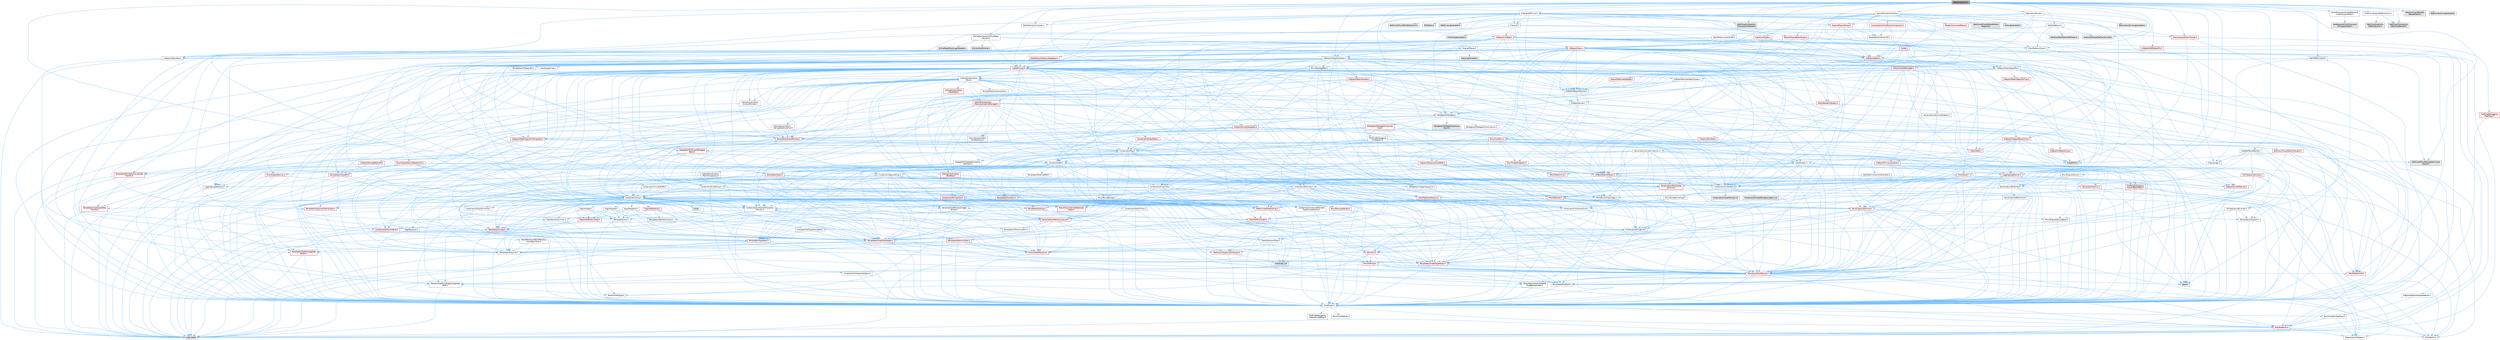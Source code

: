 digraph "NetConnection.h"
{
 // INTERACTIVE_SVG=YES
 // LATEX_PDF_SIZE
  bgcolor="transparent";
  edge [fontname=Helvetica,fontsize=10,labelfontname=Helvetica,labelfontsize=10];
  node [fontname=Helvetica,fontsize=10,shape=box,height=0.2,width=0.4];
  Node1 [id="Node000001",label="NetConnection.h",height=0.2,width=0.4,color="gray40", fillcolor="grey60", style="filled", fontcolor="black",tooltip=" "];
  Node1 -> Node2 [id="edge1_Node000001_Node000002",color="steelblue1",style="solid",tooltip=" "];
  Node2 [id="Node000002",label="UObject/ObjectKey.h",height=0.2,width=0.4,color="grey40", fillcolor="white", style="filled",URL="$d8/db9/ObjectKey_8h.html",tooltip=" "];
  Node2 -> Node3 [id="edge2_Node000002_Node000003",color="steelblue1",style="solid",tooltip=" "];
  Node3 [id="Node000003",label="Templates/Requires.h",height=0.2,width=0.4,color="grey40", fillcolor="white", style="filled",URL="$dc/d96/Requires_8h.html",tooltip=" "];
  Node3 -> Node4 [id="edge3_Node000003_Node000004",color="steelblue1",style="solid",tooltip=" "];
  Node4 [id="Node000004",label="Templates/EnableIf.h",height=0.2,width=0.4,color="grey40", fillcolor="white", style="filled",URL="$d7/d60/EnableIf_8h.html",tooltip=" "];
  Node4 -> Node5 [id="edge4_Node000004_Node000005",color="steelblue1",style="solid",tooltip=" "];
  Node5 [id="Node000005",label="CoreTypes.h",height=0.2,width=0.4,color="grey40", fillcolor="white", style="filled",URL="$dc/dec/CoreTypes_8h.html",tooltip=" "];
  Node5 -> Node6 [id="edge5_Node000005_Node000006",color="steelblue1",style="solid",tooltip=" "];
  Node6 [id="Node000006",label="HAL/Platform.h",height=0.2,width=0.4,color="red", fillcolor="#FFF0F0", style="filled",URL="$d9/dd0/Platform_8h.html",tooltip=" "];
  Node6 -> Node7 [id="edge6_Node000006_Node000007",color="steelblue1",style="solid",tooltip=" "];
  Node7 [id="Node000007",label="Misc/Build.h",height=0.2,width=0.4,color="grey40", fillcolor="white", style="filled",URL="$d3/dbb/Build_8h.html",tooltip=" "];
  Node6 -> Node9 [id="edge7_Node000006_Node000009",color="steelblue1",style="solid",tooltip=" "];
  Node9 [id="Node000009",label="type_traits",height=0.2,width=0.4,color="grey60", fillcolor="#E0E0E0", style="filled",tooltip=" "];
  Node6 -> Node10 [id="edge8_Node000006_Node000010",color="steelblue1",style="solid",tooltip=" "];
  Node10 [id="Node000010",label="PreprocessorHelpers.h",height=0.2,width=0.4,color="grey40", fillcolor="white", style="filled",URL="$db/ddb/PreprocessorHelpers_8h.html",tooltip=" "];
  Node5 -> Node16 [id="edge9_Node000005_Node000016",color="steelblue1",style="solid",tooltip=" "];
  Node16 [id="Node000016",label="ProfilingDebugging\l/UMemoryDefines.h",height=0.2,width=0.4,color="grey40", fillcolor="white", style="filled",URL="$d2/da2/UMemoryDefines_8h.html",tooltip=" "];
  Node5 -> Node17 [id="edge10_Node000005_Node000017",color="steelblue1",style="solid",tooltip=" "];
  Node17 [id="Node000017",label="Misc/CoreMiscDefines.h",height=0.2,width=0.4,color="grey40", fillcolor="white", style="filled",URL="$da/d38/CoreMiscDefines_8h.html",tooltip=" "];
  Node17 -> Node6 [id="edge11_Node000017_Node000006",color="steelblue1",style="solid",tooltip=" "];
  Node17 -> Node10 [id="edge12_Node000017_Node000010",color="steelblue1",style="solid",tooltip=" "];
  Node5 -> Node18 [id="edge13_Node000005_Node000018",color="steelblue1",style="solid",tooltip=" "];
  Node18 [id="Node000018",label="Misc/CoreDefines.h",height=0.2,width=0.4,color="grey40", fillcolor="white", style="filled",URL="$d3/dd2/CoreDefines_8h.html",tooltip=" "];
  Node3 -> Node9 [id="edge14_Node000003_Node000009",color="steelblue1",style="solid",tooltip=" "];
  Node2 -> Node19 [id="edge15_Node000002_Node000019",color="steelblue1",style="solid",tooltip=" "];
  Node19 [id="Node000019",label="UObject/WeakObjectPtr.h",height=0.2,width=0.4,color="grey40", fillcolor="white", style="filled",URL="$d6/d96/WeakObjectPtr_8h.html",tooltip=" "];
  Node19 -> Node5 [id="edge16_Node000019_Node000005",color="steelblue1",style="solid",tooltip=" "];
  Node19 -> Node20 [id="edge17_Node000019_Node000020",color="steelblue1",style="solid",tooltip=" "];
  Node20 [id="Node000020",label="Misc/AssertionMacros.h",height=0.2,width=0.4,color="red", fillcolor="#FFF0F0", style="filled",URL="$d0/dfa/AssertionMacros_8h.html",tooltip=" "];
  Node20 -> Node5 [id="edge18_Node000020_Node000005",color="steelblue1",style="solid",tooltip=" "];
  Node20 -> Node6 [id="edge19_Node000020_Node000006",color="steelblue1",style="solid",tooltip=" "];
  Node20 -> Node10 [id="edge20_Node000020_Node000010",color="steelblue1",style="solid",tooltip=" "];
  Node20 -> Node4 [id="edge21_Node000020_Node000004",color="steelblue1",style="solid",tooltip=" "];
  Node20 -> Node57 [id="edge22_Node000020_Node000057",color="steelblue1",style="solid",tooltip=" "];
  Node57 [id="Node000057",label="Templates/IsArrayOrRefOf\lTypeByPredicate.h",height=0.2,width=0.4,color="grey40", fillcolor="white", style="filled",URL="$d6/da1/IsArrayOrRefOfTypeByPredicate_8h.html",tooltip=" "];
  Node57 -> Node5 [id="edge23_Node000057_Node000005",color="steelblue1",style="solid",tooltip=" "];
  Node20 -> Node60 [id="edge24_Node000020_Node000060",color="steelblue1",style="solid",tooltip=" "];
  Node60 [id="Node000060",label="Traits/IsCharEncodingCompatible\lWith.h",height=0.2,width=0.4,color="grey40", fillcolor="white", style="filled",URL="$df/dd1/IsCharEncodingCompatibleWith_8h.html",tooltip=" "];
  Node60 -> Node9 [id="edge25_Node000060_Node000009",color="steelblue1",style="solid",tooltip=" "];
  Node60 -> Node61 [id="edge26_Node000060_Node000061",color="steelblue1",style="solid",tooltip=" "];
  Node61 [id="Node000061",label="Traits/IsCharType.h",height=0.2,width=0.4,color="grey40", fillcolor="white", style="filled",URL="$db/d51/IsCharType_8h.html",tooltip=" "];
  Node61 -> Node5 [id="edge27_Node000061_Node000005",color="steelblue1",style="solid",tooltip=" "];
  Node20 -> Node68 [id="edge28_Node000020_Node000068",color="steelblue1",style="solid",tooltip=" "];
  Node68 [id="Node000068",label="atomic",height=0.2,width=0.4,color="grey60", fillcolor="#E0E0E0", style="filled",tooltip=" "];
  Node19 -> Node69 [id="edge29_Node000019_Node000069",color="steelblue1",style="solid",tooltip=" "];
  Node69 [id="Node000069",label="Templates/UnrealTemplate.h",height=0.2,width=0.4,color="red", fillcolor="#FFF0F0", style="filled",URL="$d4/d24/UnrealTemplate_8h.html",tooltip=" "];
  Node69 -> Node5 [id="edge30_Node000069_Node000005",color="steelblue1",style="solid",tooltip=" "];
  Node69 -> Node71 [id="edge31_Node000069_Node000071",color="steelblue1",style="solid",tooltip=" "];
  Node71 [id="Node000071",label="HAL/UnrealMemory.h",height=0.2,width=0.4,color="red", fillcolor="#FFF0F0", style="filled",URL="$d9/d96/UnrealMemory_8h.html",tooltip=" "];
  Node71 -> Node5 [id="edge32_Node000071_Node000005",color="steelblue1",style="solid",tooltip=" "];
  Node69 -> Node93 [id="edge33_Node000069_Node000093",color="steelblue1",style="solid",tooltip=" "];
  Node93 [id="Node000093",label="Templates/UnrealTypeTraits.h",height=0.2,width=0.4,color="red", fillcolor="#FFF0F0", style="filled",URL="$d2/d2d/UnrealTypeTraits_8h.html",tooltip=" "];
  Node93 -> Node5 [id="edge34_Node000093_Node000005",color="steelblue1",style="solid",tooltip=" "];
  Node93 -> Node20 [id="edge35_Node000093_Node000020",color="steelblue1",style="solid",tooltip=" "];
  Node93 -> Node4 [id="edge36_Node000093_Node000004",color="steelblue1",style="solid",tooltip=" "];
  Node69 -> Node3 [id="edge37_Node000069_Node000003",color="steelblue1",style="solid",tooltip=" "];
  Node69 -> Node99 [id="edge38_Node000069_Node000099",color="steelblue1",style="solid",tooltip=" "];
  Node99 [id="Node000099",label="Templates/TypeCompatible\lBytes.h",height=0.2,width=0.4,color="red", fillcolor="#FFF0F0", style="filled",URL="$df/d0a/TypeCompatibleBytes_8h.html",tooltip=" "];
  Node99 -> Node5 [id="edge39_Node000099_Node000005",color="steelblue1",style="solid",tooltip=" "];
  Node99 -> Node9 [id="edge40_Node000099_Node000009",color="steelblue1",style="solid",tooltip=" "];
  Node69 -> Node26 [id="edge41_Node000069_Node000026",color="steelblue1",style="solid",tooltip=" "];
  Node26 [id="Node000026",label="Traits/IsContiguousContainer.h",height=0.2,width=0.4,color="red", fillcolor="#FFF0F0", style="filled",URL="$d5/d3c/IsContiguousContainer_8h.html",tooltip=" "];
  Node26 -> Node5 [id="edge42_Node000026_Node000005",color="steelblue1",style="solid",tooltip=" "];
  Node26 -> Node25 [id="edge43_Node000026_Node000025",color="steelblue1",style="solid",tooltip=" "];
  Node25 [id="Node000025",label="initializer_list",height=0.2,width=0.4,color="grey60", fillcolor="#E0E0E0", style="filled",tooltip=" "];
  Node69 -> Node9 [id="edge44_Node000069_Node000009",color="steelblue1",style="solid",tooltip=" "];
  Node19 -> Node101 [id="edge45_Node000019_Node000101",color="steelblue1",style="solid",tooltip=" "];
  Node101 [id="Node000101",label="UObject/ScriptDelegates.h",height=0.2,width=0.4,color="red", fillcolor="#FFF0F0", style="filled",URL="$de/d81/ScriptDelegates_8h.html",tooltip=" "];
  Node101 -> Node102 [id="edge46_Node000101_Node000102",color="steelblue1",style="solid",tooltip=" "];
  Node102 [id="Node000102",label="Containers/Array.h",height=0.2,width=0.4,color="grey40", fillcolor="white", style="filled",URL="$df/dd0/Array_8h.html",tooltip=" "];
  Node102 -> Node5 [id="edge47_Node000102_Node000005",color="steelblue1",style="solid",tooltip=" "];
  Node102 -> Node20 [id="edge48_Node000102_Node000020",color="steelblue1",style="solid",tooltip=" "];
  Node102 -> Node103 [id="edge49_Node000102_Node000103",color="steelblue1",style="solid",tooltip=" "];
  Node103 [id="Node000103",label="Misc/IntrusiveUnsetOptional\lState.h",height=0.2,width=0.4,color="red", fillcolor="#FFF0F0", style="filled",URL="$d2/d0a/IntrusiveUnsetOptionalState_8h.html",tooltip=" "];
  Node102 -> Node105 [id="edge50_Node000102_Node000105",color="steelblue1",style="solid",tooltip=" "];
  Node105 [id="Node000105",label="Misc/ReverseIterate.h",height=0.2,width=0.4,color="red", fillcolor="#FFF0F0", style="filled",URL="$db/de3/ReverseIterate_8h.html",tooltip=" "];
  Node105 -> Node6 [id="edge51_Node000105_Node000006",color="steelblue1",style="solid",tooltip=" "];
  Node102 -> Node71 [id="edge52_Node000102_Node000071",color="steelblue1",style="solid",tooltip=" "];
  Node102 -> Node93 [id="edge53_Node000102_Node000093",color="steelblue1",style="solid",tooltip=" "];
  Node102 -> Node69 [id="edge54_Node000102_Node000069",color="steelblue1",style="solid",tooltip=" "];
  Node102 -> Node107 [id="edge55_Node000102_Node000107",color="steelblue1",style="solid",tooltip=" "];
  Node107 [id="Node000107",label="Containers/AllowShrinking.h",height=0.2,width=0.4,color="grey40", fillcolor="white", style="filled",URL="$d7/d1a/AllowShrinking_8h.html",tooltip=" "];
  Node107 -> Node5 [id="edge56_Node000107_Node000005",color="steelblue1",style="solid",tooltip=" "];
  Node102 -> Node108 [id="edge57_Node000102_Node000108",color="steelblue1",style="solid",tooltip=" "];
  Node108 [id="Node000108",label="Containers/ContainerAllocation\lPolicies.h",height=0.2,width=0.4,color="grey40", fillcolor="white", style="filled",URL="$d7/dff/ContainerAllocationPolicies_8h.html",tooltip=" "];
  Node108 -> Node5 [id="edge58_Node000108_Node000005",color="steelblue1",style="solid",tooltip=" "];
  Node108 -> Node109 [id="edge59_Node000108_Node000109",color="steelblue1",style="solid",tooltip=" "];
  Node109 [id="Node000109",label="Containers/ContainerHelpers.h",height=0.2,width=0.4,color="grey40", fillcolor="white", style="filled",URL="$d7/d33/ContainerHelpers_8h.html",tooltip=" "];
  Node109 -> Node5 [id="edge60_Node000109_Node000005",color="steelblue1",style="solid",tooltip=" "];
  Node108 -> Node108 [id="edge61_Node000108_Node000108",color="steelblue1",style="solid",tooltip=" "];
  Node108 -> Node110 [id="edge62_Node000108_Node000110",color="steelblue1",style="solid",tooltip=" "];
  Node110 [id="Node000110",label="HAL/PlatformMath.h",height=0.2,width=0.4,color="red", fillcolor="#FFF0F0", style="filled",URL="$dc/d53/PlatformMath_8h.html",tooltip=" "];
  Node110 -> Node5 [id="edge63_Node000110_Node000005",color="steelblue1",style="solid",tooltip=" "];
  Node108 -> Node71 [id="edge64_Node000108_Node000071",color="steelblue1",style="solid",tooltip=" "];
  Node108 -> Node43 [id="edge65_Node000108_Node000043",color="steelblue1",style="solid",tooltip=" "];
  Node43 [id="Node000043",label="Math/NumericLimits.h",height=0.2,width=0.4,color="grey40", fillcolor="white", style="filled",URL="$df/d1b/NumericLimits_8h.html",tooltip=" "];
  Node43 -> Node5 [id="edge66_Node000043_Node000005",color="steelblue1",style="solid",tooltip=" "];
  Node108 -> Node20 [id="edge67_Node000108_Node000020",color="steelblue1",style="solid",tooltip=" "];
  Node108 -> Node118 [id="edge68_Node000108_Node000118",color="steelblue1",style="solid",tooltip=" "];
  Node118 [id="Node000118",label="Templates/IsPolymorphic.h",height=0.2,width=0.4,color="grey40", fillcolor="white", style="filled",URL="$dc/d20/IsPolymorphic_8h.html",tooltip=" "];
  Node108 -> Node119 [id="edge69_Node000108_Node000119",color="steelblue1",style="solid",tooltip=" "];
  Node119 [id="Node000119",label="Templates/MemoryOps.h",height=0.2,width=0.4,color="red", fillcolor="#FFF0F0", style="filled",URL="$db/dea/MemoryOps_8h.html",tooltip=" "];
  Node119 -> Node5 [id="edge70_Node000119_Node000005",color="steelblue1",style="solid",tooltip=" "];
  Node119 -> Node71 [id="edge71_Node000119_Node000071",color="steelblue1",style="solid",tooltip=" "];
  Node119 -> Node3 [id="edge72_Node000119_Node000003",color="steelblue1",style="solid",tooltip=" "];
  Node119 -> Node93 [id="edge73_Node000119_Node000093",color="steelblue1",style="solid",tooltip=" "];
  Node119 -> Node9 [id="edge74_Node000119_Node000009",color="steelblue1",style="solid",tooltip=" "];
  Node108 -> Node99 [id="edge75_Node000108_Node000099",color="steelblue1",style="solid",tooltip=" "];
  Node108 -> Node9 [id="edge76_Node000108_Node000009",color="steelblue1",style="solid",tooltip=" "];
  Node102 -> Node120 [id="edge77_Node000102_Node000120",color="steelblue1",style="solid",tooltip=" "];
  Node120 [id="Node000120",label="Containers/ContainerElement\lTypeCompatibility.h",height=0.2,width=0.4,color="grey40", fillcolor="white", style="filled",URL="$df/ddf/ContainerElementTypeCompatibility_8h.html",tooltip=" "];
  Node120 -> Node5 [id="edge78_Node000120_Node000005",color="steelblue1",style="solid",tooltip=" "];
  Node120 -> Node93 [id="edge79_Node000120_Node000093",color="steelblue1",style="solid",tooltip=" "];
  Node102 -> Node121 [id="edge80_Node000102_Node000121",color="steelblue1",style="solid",tooltip=" "];
  Node121 [id="Node000121",label="Serialization/Archive.h",height=0.2,width=0.4,color="red", fillcolor="#FFF0F0", style="filled",URL="$d7/d3b/Archive_8h.html",tooltip=" "];
  Node121 -> Node5 [id="edge81_Node000121_Node000005",color="steelblue1",style="solid",tooltip=" "];
  Node121 -> Node20 [id="edge82_Node000121_Node000020",color="steelblue1",style="solid",tooltip=" "];
  Node121 -> Node7 [id="edge83_Node000121_Node000007",color="steelblue1",style="solid",tooltip=" "];
  Node121 -> Node126 [id="edge84_Node000121_Node000126",color="steelblue1",style="solid",tooltip=" "];
  Node126 [id="Node000126",label="Misc/EngineVersionBase.h",height=0.2,width=0.4,color="grey40", fillcolor="white", style="filled",URL="$d5/d2b/EngineVersionBase_8h.html",tooltip=" "];
  Node126 -> Node5 [id="edge85_Node000126_Node000005",color="steelblue1",style="solid",tooltip=" "];
  Node121 -> Node4 [id="edge86_Node000121_Node000004",color="steelblue1",style="solid",tooltip=" "];
  Node121 -> Node57 [id="edge87_Node000121_Node000057",color="steelblue1",style="solid",tooltip=" "];
  Node121 -> Node115 [id="edge88_Node000121_Node000115",color="steelblue1",style="solid",tooltip=" "];
  Node115 [id="Node000115",label="Templates/IsSigned.h",height=0.2,width=0.4,color="grey40", fillcolor="white", style="filled",URL="$d8/dd8/IsSigned_8h.html",tooltip=" "];
  Node115 -> Node5 [id="edge89_Node000115_Node000005",color="steelblue1",style="solid",tooltip=" "];
  Node121 -> Node69 [id="edge90_Node000121_Node000069",color="steelblue1",style="solid",tooltip=" "];
  Node121 -> Node60 [id="edge91_Node000121_Node000060",color="steelblue1",style="solid",tooltip=" "];
  Node102 -> Node131 [id="edge92_Node000102_Node000131",color="steelblue1",style="solid",tooltip=" "];
  Node131 [id="Node000131",label="Serialization/MemoryImage\lWriter.h",height=0.2,width=0.4,color="grey40", fillcolor="white", style="filled",URL="$d0/d08/MemoryImageWriter_8h.html",tooltip=" "];
  Node131 -> Node5 [id="edge93_Node000131_Node000005",color="steelblue1",style="solid",tooltip=" "];
  Node131 -> Node132 [id="edge94_Node000131_Node000132",color="steelblue1",style="solid",tooltip=" "];
  Node132 [id="Node000132",label="Serialization/MemoryLayout.h",height=0.2,width=0.4,color="red", fillcolor="#FFF0F0", style="filled",URL="$d7/d66/MemoryLayout_8h.html",tooltip=" "];
  Node132 -> Node135 [id="edge95_Node000132_Node000135",color="steelblue1",style="solid",tooltip=" "];
  Node135 [id="Node000135",label="Containers/EnumAsByte.h",height=0.2,width=0.4,color="red", fillcolor="#FFF0F0", style="filled",URL="$d6/d9a/EnumAsByte_8h.html",tooltip=" "];
  Node135 -> Node5 [id="edge96_Node000135_Node000005",color="steelblue1",style="solid",tooltip=" "];
  Node135 -> Node136 [id="edge97_Node000135_Node000136",color="steelblue1",style="solid",tooltip=" "];
  Node136 [id="Node000136",label="Templates/TypeHash.h",height=0.2,width=0.4,color="red", fillcolor="#FFF0F0", style="filled",URL="$d1/d62/TypeHash_8h.html",tooltip=" "];
  Node136 -> Node5 [id="edge98_Node000136_Node000005",color="steelblue1",style="solid",tooltip=" "];
  Node136 -> Node3 [id="edge99_Node000136_Node000003",color="steelblue1",style="solid",tooltip=" "];
  Node136 -> Node137 [id="edge100_Node000136_Node000137",color="steelblue1",style="solid",tooltip=" "];
  Node137 [id="Node000137",label="Misc/Crc.h",height=0.2,width=0.4,color="red", fillcolor="#FFF0F0", style="filled",URL="$d4/dd2/Crc_8h.html",tooltip=" "];
  Node137 -> Node5 [id="edge101_Node000137_Node000005",color="steelblue1",style="solid",tooltip=" "];
  Node137 -> Node20 [id="edge102_Node000137_Node000020",color="steelblue1",style="solid",tooltip=" "];
  Node137 -> Node138 [id="edge103_Node000137_Node000138",color="steelblue1",style="solid",tooltip=" "];
  Node138 [id="Node000138",label="Misc/CString.h",height=0.2,width=0.4,color="red", fillcolor="#FFF0F0", style="filled",URL="$d2/d49/CString_8h.html",tooltip=" "];
  Node138 -> Node5 [id="edge104_Node000138_Node000005",color="steelblue1",style="solid",tooltip=" "];
  Node138 -> Node33 [id="edge105_Node000138_Node000033",color="steelblue1",style="solid",tooltip=" "];
  Node33 [id="Node000033",label="HAL/PlatformCrt.h",height=0.2,width=0.4,color="red", fillcolor="#FFF0F0", style="filled",URL="$d8/d75/PlatformCrt_8h.html",tooltip=" "];
  Node138 -> Node20 [id="edge106_Node000138_Node000020",color="steelblue1",style="solid",tooltip=" "];
  Node138 -> Node57 [id="edge107_Node000138_Node000057",color="steelblue1",style="solid",tooltip=" "];
  Node138 -> Node60 [id="edge108_Node000138_Node000060",color="steelblue1",style="solid",tooltip=" "];
  Node137 -> Node93 [id="edge109_Node000137_Node000093",color="steelblue1",style="solid",tooltip=" "];
  Node137 -> Node61 [id="edge110_Node000137_Node000061",color="steelblue1",style="solid",tooltip=" "];
  Node136 -> Node9 [id="edge111_Node000136_Node000009",color="steelblue1",style="solid",tooltip=" "];
  Node132 -> Node23 [id="edge112_Node000132_Node000023",color="steelblue1",style="solid",tooltip=" "];
  Node23 [id="Node000023",label="Containers/StringFwd.h",height=0.2,width=0.4,color="grey40", fillcolor="white", style="filled",URL="$df/d37/StringFwd_8h.html",tooltip=" "];
  Node23 -> Node5 [id="edge113_Node000023_Node000005",color="steelblue1",style="solid",tooltip=" "];
  Node23 -> Node24 [id="edge114_Node000023_Node000024",color="steelblue1",style="solid",tooltip=" "];
  Node24 [id="Node000024",label="Traits/ElementType.h",height=0.2,width=0.4,color="grey40", fillcolor="white", style="filled",URL="$d5/d4f/ElementType_8h.html",tooltip=" "];
  Node24 -> Node6 [id="edge115_Node000024_Node000006",color="steelblue1",style="solid",tooltip=" "];
  Node24 -> Node25 [id="edge116_Node000024_Node000025",color="steelblue1",style="solid",tooltip=" "];
  Node24 -> Node9 [id="edge117_Node000024_Node000009",color="steelblue1",style="solid",tooltip=" "];
  Node23 -> Node26 [id="edge118_Node000023_Node000026",color="steelblue1",style="solid",tooltip=" "];
  Node132 -> Node71 [id="edge119_Node000132_Node000071",color="steelblue1",style="solid",tooltip=" "];
  Node132 -> Node4 [id="edge120_Node000132_Node000004",color="steelblue1",style="solid",tooltip=" "];
  Node132 -> Node118 [id="edge121_Node000132_Node000118",color="steelblue1",style="solid",tooltip=" "];
  Node132 -> Node69 [id="edge122_Node000132_Node000069",color="steelblue1",style="solid",tooltip=" "];
  Node102 -> Node145 [id="edge123_Node000102_Node000145",color="steelblue1",style="solid",tooltip=" "];
  Node145 [id="Node000145",label="Algo/Heapify.h",height=0.2,width=0.4,color="grey40", fillcolor="white", style="filled",URL="$d0/d2a/Heapify_8h.html",tooltip=" "];
  Node145 -> Node146 [id="edge124_Node000145_Node000146",color="steelblue1",style="solid",tooltip=" "];
  Node146 [id="Node000146",label="Algo/Impl/BinaryHeap.h",height=0.2,width=0.4,color="red", fillcolor="#FFF0F0", style="filled",URL="$d7/da3/Algo_2Impl_2BinaryHeap_8h.html",tooltip=" "];
  Node146 -> Node147 [id="edge125_Node000146_Node000147",color="steelblue1",style="solid",tooltip=" "];
  Node147 [id="Node000147",label="Templates/Invoke.h",height=0.2,width=0.4,color="red", fillcolor="#FFF0F0", style="filled",URL="$d7/deb/Invoke_8h.html",tooltip=" "];
  Node147 -> Node5 [id="edge126_Node000147_Node000005",color="steelblue1",style="solid",tooltip=" "];
  Node147 -> Node69 [id="edge127_Node000147_Node000069",color="steelblue1",style="solid",tooltip=" "];
  Node147 -> Node9 [id="edge128_Node000147_Node000009",color="steelblue1",style="solid",tooltip=" "];
  Node146 -> Node9 [id="edge129_Node000146_Node000009",color="steelblue1",style="solid",tooltip=" "];
  Node145 -> Node151 [id="edge130_Node000145_Node000151",color="steelblue1",style="solid",tooltip=" "];
  Node151 [id="Node000151",label="Templates/IdentityFunctor.h",height=0.2,width=0.4,color="grey40", fillcolor="white", style="filled",URL="$d7/d2e/IdentityFunctor_8h.html",tooltip=" "];
  Node151 -> Node6 [id="edge131_Node000151_Node000006",color="steelblue1",style="solid",tooltip=" "];
  Node145 -> Node147 [id="edge132_Node000145_Node000147",color="steelblue1",style="solid",tooltip=" "];
  Node145 -> Node152 [id="edge133_Node000145_Node000152",color="steelblue1",style="solid",tooltip=" "];
  Node152 [id="Node000152",label="Templates/Less.h",height=0.2,width=0.4,color="grey40", fillcolor="white", style="filled",URL="$de/dc8/Less_8h.html",tooltip=" "];
  Node152 -> Node5 [id="edge134_Node000152_Node000005",color="steelblue1",style="solid",tooltip=" "];
  Node152 -> Node69 [id="edge135_Node000152_Node000069",color="steelblue1",style="solid",tooltip=" "];
  Node145 -> Node69 [id="edge136_Node000145_Node000069",color="steelblue1",style="solid",tooltip=" "];
  Node102 -> Node153 [id="edge137_Node000102_Node000153",color="steelblue1",style="solid",tooltip=" "];
  Node153 [id="Node000153",label="Algo/HeapSort.h",height=0.2,width=0.4,color="grey40", fillcolor="white", style="filled",URL="$d3/d92/HeapSort_8h.html",tooltip=" "];
  Node153 -> Node146 [id="edge138_Node000153_Node000146",color="steelblue1",style="solid",tooltip=" "];
  Node153 -> Node151 [id="edge139_Node000153_Node000151",color="steelblue1",style="solid",tooltip=" "];
  Node153 -> Node152 [id="edge140_Node000153_Node000152",color="steelblue1",style="solid",tooltip=" "];
  Node153 -> Node69 [id="edge141_Node000153_Node000069",color="steelblue1",style="solid",tooltip=" "];
  Node102 -> Node154 [id="edge142_Node000102_Node000154",color="steelblue1",style="solid",tooltip=" "];
  Node154 [id="Node000154",label="Algo/IsHeap.h",height=0.2,width=0.4,color="grey40", fillcolor="white", style="filled",URL="$de/d32/IsHeap_8h.html",tooltip=" "];
  Node154 -> Node146 [id="edge143_Node000154_Node000146",color="steelblue1",style="solid",tooltip=" "];
  Node154 -> Node151 [id="edge144_Node000154_Node000151",color="steelblue1",style="solid",tooltip=" "];
  Node154 -> Node147 [id="edge145_Node000154_Node000147",color="steelblue1",style="solid",tooltip=" "];
  Node154 -> Node152 [id="edge146_Node000154_Node000152",color="steelblue1",style="solid",tooltip=" "];
  Node154 -> Node69 [id="edge147_Node000154_Node000069",color="steelblue1",style="solid",tooltip=" "];
  Node102 -> Node146 [id="edge148_Node000102_Node000146",color="steelblue1",style="solid",tooltip=" "];
  Node102 -> Node155 [id="edge149_Node000102_Node000155",color="steelblue1",style="solid",tooltip=" "];
  Node155 [id="Node000155",label="Algo/StableSort.h",height=0.2,width=0.4,color="red", fillcolor="#FFF0F0", style="filled",URL="$d7/d3c/StableSort_8h.html",tooltip=" "];
  Node155 -> Node151 [id="edge150_Node000155_Node000151",color="steelblue1",style="solid",tooltip=" "];
  Node155 -> Node147 [id="edge151_Node000155_Node000147",color="steelblue1",style="solid",tooltip=" "];
  Node155 -> Node152 [id="edge152_Node000155_Node000152",color="steelblue1",style="solid",tooltip=" "];
  Node155 -> Node69 [id="edge153_Node000155_Node000069",color="steelblue1",style="solid",tooltip=" "];
  Node102 -> Node158 [id="edge154_Node000102_Node000158",color="steelblue1",style="solid",tooltip=" "];
  Node158 [id="Node000158",label="Concepts/GetTypeHashable.h",height=0.2,width=0.4,color="grey40", fillcolor="white", style="filled",URL="$d3/da2/GetTypeHashable_8h.html",tooltip=" "];
  Node158 -> Node5 [id="edge155_Node000158_Node000005",color="steelblue1",style="solid",tooltip=" "];
  Node158 -> Node136 [id="edge156_Node000158_Node000136",color="steelblue1",style="solid",tooltip=" "];
  Node102 -> Node151 [id="edge157_Node000102_Node000151",color="steelblue1",style="solid",tooltip=" "];
  Node102 -> Node147 [id="edge158_Node000102_Node000147",color="steelblue1",style="solid",tooltip=" "];
  Node102 -> Node152 [id="edge159_Node000102_Node000152",color="steelblue1",style="solid",tooltip=" "];
  Node102 -> Node159 [id="edge160_Node000102_Node000159",color="steelblue1",style="solid",tooltip=" "];
  Node159 [id="Node000159",label="Templates/LosesQualifiers\lFromTo.h",height=0.2,width=0.4,color="red", fillcolor="#FFF0F0", style="filled",URL="$d2/db3/LosesQualifiersFromTo_8h.html",tooltip=" "];
  Node159 -> Node9 [id="edge161_Node000159_Node000009",color="steelblue1",style="solid",tooltip=" "];
  Node102 -> Node3 [id="edge162_Node000102_Node000003",color="steelblue1",style="solid",tooltip=" "];
  Node102 -> Node160 [id="edge163_Node000102_Node000160",color="steelblue1",style="solid",tooltip=" "];
  Node160 [id="Node000160",label="Templates/Sorting.h",height=0.2,width=0.4,color="red", fillcolor="#FFF0F0", style="filled",URL="$d3/d9e/Sorting_8h.html",tooltip=" "];
  Node160 -> Node5 [id="edge164_Node000160_Node000005",color="steelblue1",style="solid",tooltip=" "];
  Node160 -> Node110 [id="edge165_Node000160_Node000110",color="steelblue1",style="solid",tooltip=" "];
  Node160 -> Node152 [id="edge166_Node000160_Node000152",color="steelblue1",style="solid",tooltip=" "];
  Node102 -> Node164 [id="edge167_Node000102_Node000164",color="steelblue1",style="solid",tooltip=" "];
  Node164 [id="Node000164",label="Templates/AlignmentTemplates.h",height=0.2,width=0.4,color="red", fillcolor="#FFF0F0", style="filled",URL="$dd/d32/AlignmentTemplates_8h.html",tooltip=" "];
  Node164 -> Node5 [id="edge168_Node000164_Node000005",color="steelblue1",style="solid",tooltip=" "];
  Node102 -> Node24 [id="edge169_Node000102_Node000024",color="steelblue1",style="solid",tooltip=" "];
  Node102 -> Node116 [id="edge170_Node000102_Node000116",color="steelblue1",style="solid",tooltip=" "];
  Node116 [id="Node000116",label="limits",height=0.2,width=0.4,color="grey60", fillcolor="#E0E0E0", style="filled",tooltip=" "];
  Node102 -> Node9 [id="edge171_Node000102_Node000009",color="steelblue1",style="solid",tooltip=" "];
  Node101 -> Node108 [id="edge172_Node000101_Node000108",color="steelblue1",style="solid",tooltip=" "];
  Node101 -> Node165 [id="edge173_Node000101_Node000165",color="steelblue1",style="solid",tooltip=" "];
  Node165 [id="Node000165",label="Containers/UnrealString.h",height=0.2,width=0.4,color="grey40", fillcolor="white", style="filled",URL="$d5/dba/UnrealString_8h.html",tooltip=" "];
  Node165 -> Node166 [id="edge174_Node000165_Node000166",color="steelblue1",style="solid",tooltip=" "];
  Node166 [id="Node000166",label="Containers/UnrealStringIncludes.h.inl",height=0.2,width=0.4,color="grey60", fillcolor="#E0E0E0", style="filled",tooltip=" "];
  Node165 -> Node167 [id="edge175_Node000165_Node000167",color="steelblue1",style="solid",tooltip=" "];
  Node167 [id="Node000167",label="Containers/UnrealString.h.inl",height=0.2,width=0.4,color="grey60", fillcolor="#E0E0E0", style="filled",tooltip=" "];
  Node165 -> Node168 [id="edge176_Node000165_Node000168",color="steelblue1",style="solid",tooltip=" "];
  Node168 [id="Node000168",label="Misc/StringFormatArg.h",height=0.2,width=0.4,color="grey40", fillcolor="white", style="filled",URL="$d2/d16/StringFormatArg_8h.html",tooltip=" "];
  Node168 -> Node29 [id="edge177_Node000168_Node000029",color="steelblue1",style="solid",tooltip=" "];
  Node29 [id="Node000029",label="Containers/ContainersFwd.h",height=0.2,width=0.4,color="grey40", fillcolor="white", style="filled",URL="$d4/d0a/ContainersFwd_8h.html",tooltip=" "];
  Node29 -> Node6 [id="edge178_Node000029_Node000006",color="steelblue1",style="solid",tooltip=" "];
  Node29 -> Node5 [id="edge179_Node000029_Node000005",color="steelblue1",style="solid",tooltip=" "];
  Node29 -> Node26 [id="edge180_Node000029_Node000026",color="steelblue1",style="solid",tooltip=" "];
  Node101 -> Node20 [id="edge181_Node000101_Node000020",color="steelblue1",style="solid",tooltip=" "];
  Node101 -> Node180 [id="edge182_Node000101_Node000180",color="steelblue1",style="solid",tooltip=" "];
  Node180 [id="Node000180",label="Templates/SharedPointer.h",height=0.2,width=0.4,color="red", fillcolor="#FFF0F0", style="filled",URL="$d2/d17/SharedPointer_8h.html",tooltip=" "];
  Node180 -> Node5 [id="edge183_Node000180_Node000005",color="steelblue1",style="solid",tooltip=" "];
  Node180 -> Node103 [id="edge184_Node000180_Node000103",color="steelblue1",style="solid",tooltip=" "];
  Node180 -> Node181 [id="edge185_Node000180_Node000181",color="steelblue1",style="solid",tooltip=" "];
  Node181 [id="Node000181",label="Templates/PointerIsConvertible\lFromTo.h",height=0.2,width=0.4,color="red", fillcolor="#FFF0F0", style="filled",URL="$d6/d65/PointerIsConvertibleFromTo_8h.html",tooltip=" "];
  Node181 -> Node5 [id="edge186_Node000181_Node000005",color="steelblue1",style="solid",tooltip=" "];
  Node181 -> Node159 [id="edge187_Node000181_Node000159",color="steelblue1",style="solid",tooltip=" "];
  Node181 -> Node9 [id="edge188_Node000181_Node000009",color="steelblue1",style="solid",tooltip=" "];
  Node180 -> Node20 [id="edge189_Node000180_Node000020",color="steelblue1",style="solid",tooltip=" "];
  Node180 -> Node71 [id="edge190_Node000180_Node000071",color="steelblue1",style="solid",tooltip=" "];
  Node180 -> Node102 [id="edge191_Node000180_Node000102",color="steelblue1",style="solid",tooltip=" "];
  Node180 -> Node182 [id="edge192_Node000180_Node000182",color="steelblue1",style="solid",tooltip=" "];
  Node182 [id="Node000182",label="Containers/Map.h",height=0.2,width=0.4,color="grey40", fillcolor="white", style="filled",URL="$df/d79/Map_8h.html",tooltip=" "];
  Node182 -> Node5 [id="edge193_Node000182_Node000005",color="steelblue1",style="solid",tooltip=" "];
  Node182 -> Node183 [id="edge194_Node000182_Node000183",color="steelblue1",style="solid",tooltip=" "];
  Node183 [id="Node000183",label="Algo/Reverse.h",height=0.2,width=0.4,color="grey40", fillcolor="white", style="filled",URL="$d5/d93/Reverse_8h.html",tooltip=" "];
  Node183 -> Node5 [id="edge195_Node000183_Node000005",color="steelblue1",style="solid",tooltip=" "];
  Node183 -> Node69 [id="edge196_Node000183_Node000069",color="steelblue1",style="solid",tooltip=" "];
  Node182 -> Node120 [id="edge197_Node000182_Node000120",color="steelblue1",style="solid",tooltip=" "];
  Node182 -> Node184 [id="edge198_Node000182_Node000184",color="steelblue1",style="solid",tooltip=" "];
  Node184 [id="Node000184",label="Containers/Set.h",height=0.2,width=0.4,color="grey40", fillcolor="white", style="filled",URL="$d4/d45/Set_8h.html",tooltip=" "];
  Node184 -> Node108 [id="edge199_Node000184_Node000108",color="steelblue1",style="solid",tooltip=" "];
  Node184 -> Node120 [id="edge200_Node000184_Node000120",color="steelblue1",style="solid",tooltip=" "];
  Node184 -> Node185 [id="edge201_Node000184_Node000185",color="steelblue1",style="solid",tooltip=" "];
  Node185 [id="Node000185",label="Containers/SetUtilities.h",height=0.2,width=0.4,color="grey40", fillcolor="white", style="filled",URL="$dc/de5/SetUtilities_8h.html",tooltip=" "];
  Node185 -> Node5 [id="edge202_Node000185_Node000005",color="steelblue1",style="solid",tooltip=" "];
  Node185 -> Node132 [id="edge203_Node000185_Node000132",color="steelblue1",style="solid",tooltip=" "];
  Node185 -> Node119 [id="edge204_Node000185_Node000119",color="steelblue1",style="solid",tooltip=" "];
  Node185 -> Node93 [id="edge205_Node000185_Node000093",color="steelblue1",style="solid",tooltip=" "];
  Node184 -> Node186 [id="edge206_Node000184_Node000186",color="steelblue1",style="solid",tooltip=" "];
  Node186 [id="Node000186",label="Containers/SparseArray.h",height=0.2,width=0.4,color="grey40", fillcolor="white", style="filled",URL="$d5/dbf/SparseArray_8h.html",tooltip=" "];
  Node186 -> Node5 [id="edge207_Node000186_Node000005",color="steelblue1",style="solid",tooltip=" "];
  Node186 -> Node20 [id="edge208_Node000186_Node000020",color="steelblue1",style="solid",tooltip=" "];
  Node186 -> Node71 [id="edge209_Node000186_Node000071",color="steelblue1",style="solid",tooltip=" "];
  Node186 -> Node93 [id="edge210_Node000186_Node000093",color="steelblue1",style="solid",tooltip=" "];
  Node186 -> Node69 [id="edge211_Node000186_Node000069",color="steelblue1",style="solid",tooltip=" "];
  Node186 -> Node108 [id="edge212_Node000186_Node000108",color="steelblue1",style="solid",tooltip=" "];
  Node186 -> Node152 [id="edge213_Node000186_Node000152",color="steelblue1",style="solid",tooltip=" "];
  Node186 -> Node102 [id="edge214_Node000186_Node000102",color="steelblue1",style="solid",tooltip=" "];
  Node186 -> Node163 [id="edge215_Node000186_Node000163",color="steelblue1",style="solid",tooltip=" "];
  Node163 [id="Node000163",label="Math/UnrealMathUtility.h",height=0.2,width=0.4,color="red", fillcolor="#FFF0F0", style="filled",URL="$db/db8/UnrealMathUtility_8h.html",tooltip=" "];
  Node163 -> Node5 [id="edge216_Node000163_Node000005",color="steelblue1",style="solid",tooltip=" "];
  Node163 -> Node20 [id="edge217_Node000163_Node000020",color="steelblue1",style="solid",tooltip=" "];
  Node163 -> Node110 [id="edge218_Node000163_Node000110",color="steelblue1",style="solid",tooltip=" "];
  Node163 -> Node3 [id="edge219_Node000163_Node000003",color="steelblue1",style="solid",tooltip=" "];
  Node186 -> Node187 [id="edge220_Node000186_Node000187",color="steelblue1",style="solid",tooltip=" "];
  Node187 [id="Node000187",label="Containers/ScriptArray.h",height=0.2,width=0.4,color="grey40", fillcolor="white", style="filled",URL="$dc/daf/ScriptArray_8h.html",tooltip=" "];
  Node187 -> Node5 [id="edge221_Node000187_Node000005",color="steelblue1",style="solid",tooltip=" "];
  Node187 -> Node20 [id="edge222_Node000187_Node000020",color="steelblue1",style="solid",tooltip=" "];
  Node187 -> Node71 [id="edge223_Node000187_Node000071",color="steelblue1",style="solid",tooltip=" "];
  Node187 -> Node107 [id="edge224_Node000187_Node000107",color="steelblue1",style="solid",tooltip=" "];
  Node187 -> Node108 [id="edge225_Node000187_Node000108",color="steelblue1",style="solid",tooltip=" "];
  Node187 -> Node102 [id="edge226_Node000187_Node000102",color="steelblue1",style="solid",tooltip=" "];
  Node187 -> Node25 [id="edge227_Node000187_Node000025",color="steelblue1",style="solid",tooltip=" "];
  Node186 -> Node188 [id="edge228_Node000186_Node000188",color="steelblue1",style="solid",tooltip=" "];
  Node188 [id="Node000188",label="Containers/BitArray.h",height=0.2,width=0.4,color="grey40", fillcolor="white", style="filled",URL="$d1/de4/BitArray_8h.html",tooltip=" "];
  Node188 -> Node108 [id="edge229_Node000188_Node000108",color="steelblue1",style="solid",tooltip=" "];
  Node188 -> Node5 [id="edge230_Node000188_Node000005",color="steelblue1",style="solid",tooltip=" "];
  Node188 -> Node50 [id="edge231_Node000188_Node000050",color="steelblue1",style="solid",tooltip=" "];
  Node50 [id="Node000050",label="HAL/PlatformAtomics.h",height=0.2,width=0.4,color="red", fillcolor="#FFF0F0", style="filled",URL="$d3/d36/PlatformAtomics_8h.html",tooltip=" "];
  Node50 -> Node5 [id="edge232_Node000050_Node000005",color="steelblue1",style="solid",tooltip=" "];
  Node188 -> Node71 [id="edge233_Node000188_Node000071",color="steelblue1",style="solid",tooltip=" "];
  Node188 -> Node163 [id="edge234_Node000188_Node000163",color="steelblue1",style="solid",tooltip=" "];
  Node188 -> Node20 [id="edge235_Node000188_Node000020",color="steelblue1",style="solid",tooltip=" "];
  Node188 -> Node45 [id="edge236_Node000188_Node000045",color="steelblue1",style="solid",tooltip=" "];
  Node45 [id="Node000045",label="Misc/EnumClassFlags.h",height=0.2,width=0.4,color="grey40", fillcolor="white", style="filled",URL="$d8/de7/EnumClassFlags_8h.html",tooltip=" "];
  Node188 -> Node121 [id="edge237_Node000188_Node000121",color="steelblue1",style="solid",tooltip=" "];
  Node188 -> Node131 [id="edge238_Node000188_Node000131",color="steelblue1",style="solid",tooltip=" "];
  Node188 -> Node132 [id="edge239_Node000188_Node000132",color="steelblue1",style="solid",tooltip=" "];
  Node188 -> Node4 [id="edge240_Node000188_Node000004",color="steelblue1",style="solid",tooltip=" "];
  Node188 -> Node147 [id="edge241_Node000188_Node000147",color="steelblue1",style="solid",tooltip=" "];
  Node188 -> Node69 [id="edge242_Node000188_Node000069",color="steelblue1",style="solid",tooltip=" "];
  Node188 -> Node93 [id="edge243_Node000188_Node000093",color="steelblue1",style="solid",tooltip=" "];
  Node186 -> Node189 [id="edge244_Node000186_Node000189",color="steelblue1",style="solid",tooltip=" "];
  Node189 [id="Node000189",label="Serialization/Structured\lArchive.h",height=0.2,width=0.4,color="red", fillcolor="#FFF0F0", style="filled",URL="$d9/d1e/StructuredArchive_8h.html",tooltip=" "];
  Node189 -> Node102 [id="edge245_Node000189_Node000102",color="steelblue1",style="solid",tooltip=" "];
  Node189 -> Node108 [id="edge246_Node000189_Node000108",color="steelblue1",style="solid",tooltip=" "];
  Node189 -> Node5 [id="edge247_Node000189_Node000005",color="steelblue1",style="solid",tooltip=" "];
  Node189 -> Node7 [id="edge248_Node000189_Node000007",color="steelblue1",style="solid",tooltip=" "];
  Node189 -> Node121 [id="edge249_Node000189_Node000121",color="steelblue1",style="solid",tooltip=" "];
  Node186 -> Node131 [id="edge250_Node000186_Node000131",color="steelblue1",style="solid",tooltip=" "];
  Node186 -> Node165 [id="edge251_Node000186_Node000165",color="steelblue1",style="solid",tooltip=" "];
  Node186 -> Node103 [id="edge252_Node000186_Node000103",color="steelblue1",style="solid",tooltip=" "];
  Node184 -> Node29 [id="edge253_Node000184_Node000029",color="steelblue1",style="solid",tooltip=" "];
  Node184 -> Node163 [id="edge254_Node000184_Node000163",color="steelblue1",style="solid",tooltip=" "];
  Node184 -> Node20 [id="edge255_Node000184_Node000020",color="steelblue1",style="solid",tooltip=" "];
  Node184 -> Node205 [id="edge256_Node000184_Node000205",color="steelblue1",style="solid",tooltip=" "];
  Node205 [id="Node000205",label="Misc/StructBuilder.h",height=0.2,width=0.4,color="grey40", fillcolor="white", style="filled",URL="$d9/db3/StructBuilder_8h.html",tooltip=" "];
  Node205 -> Node5 [id="edge257_Node000205_Node000005",color="steelblue1",style="solid",tooltip=" "];
  Node205 -> Node163 [id="edge258_Node000205_Node000163",color="steelblue1",style="solid",tooltip=" "];
  Node205 -> Node164 [id="edge259_Node000205_Node000164",color="steelblue1",style="solid",tooltip=" "];
  Node184 -> Node131 [id="edge260_Node000184_Node000131",color="steelblue1",style="solid",tooltip=" "];
  Node184 -> Node189 [id="edge261_Node000184_Node000189",color="steelblue1",style="solid",tooltip=" "];
  Node184 -> Node206 [id="edge262_Node000184_Node000206",color="steelblue1",style="solid",tooltip=" "];
  Node206 [id="Node000206",label="Templates/Function.h",height=0.2,width=0.4,color="red", fillcolor="#FFF0F0", style="filled",URL="$df/df5/Function_8h.html",tooltip=" "];
  Node206 -> Node5 [id="edge263_Node000206_Node000005",color="steelblue1",style="solid",tooltip=" "];
  Node206 -> Node20 [id="edge264_Node000206_Node000020",color="steelblue1",style="solid",tooltip=" "];
  Node206 -> Node103 [id="edge265_Node000206_Node000103",color="steelblue1",style="solid",tooltip=" "];
  Node206 -> Node71 [id="edge266_Node000206_Node000071",color="steelblue1",style="solid",tooltip=" "];
  Node206 -> Node93 [id="edge267_Node000206_Node000093",color="steelblue1",style="solid",tooltip=" "];
  Node206 -> Node147 [id="edge268_Node000206_Node000147",color="steelblue1",style="solid",tooltip=" "];
  Node206 -> Node69 [id="edge269_Node000206_Node000069",color="steelblue1",style="solid",tooltip=" "];
  Node206 -> Node3 [id="edge270_Node000206_Node000003",color="steelblue1",style="solid",tooltip=" "];
  Node206 -> Node163 [id="edge271_Node000206_Node000163",color="steelblue1",style="solid",tooltip=" "];
  Node206 -> Node9 [id="edge272_Node000206_Node000009",color="steelblue1",style="solid",tooltip=" "];
  Node184 -> Node208 [id="edge273_Node000184_Node000208",color="steelblue1",style="solid",tooltip=" "];
  Node208 [id="Node000208",label="Templates/RetainedRef.h",height=0.2,width=0.4,color="grey40", fillcolor="white", style="filled",URL="$d1/dac/RetainedRef_8h.html",tooltip=" "];
  Node184 -> Node160 [id="edge274_Node000184_Node000160",color="steelblue1",style="solid",tooltip=" "];
  Node184 -> Node136 [id="edge275_Node000184_Node000136",color="steelblue1",style="solid",tooltip=" "];
  Node184 -> Node69 [id="edge276_Node000184_Node000069",color="steelblue1",style="solid",tooltip=" "];
  Node184 -> Node25 [id="edge277_Node000184_Node000025",color="steelblue1",style="solid",tooltip=" "];
  Node184 -> Node9 [id="edge278_Node000184_Node000009",color="steelblue1",style="solid",tooltip=" "];
  Node182 -> Node165 [id="edge279_Node000182_Node000165",color="steelblue1",style="solid",tooltip=" "];
  Node182 -> Node20 [id="edge280_Node000182_Node000020",color="steelblue1",style="solid",tooltip=" "];
  Node182 -> Node205 [id="edge281_Node000182_Node000205",color="steelblue1",style="solid",tooltip=" "];
  Node182 -> Node206 [id="edge282_Node000182_Node000206",color="steelblue1",style="solid",tooltip=" "];
  Node182 -> Node160 [id="edge283_Node000182_Node000160",color="steelblue1",style="solid",tooltip=" "];
  Node182 -> Node209 [id="edge284_Node000182_Node000209",color="steelblue1",style="solid",tooltip=" "];
  Node209 [id="Node000209",label="Templates/Tuple.h",height=0.2,width=0.4,color="red", fillcolor="#FFF0F0", style="filled",URL="$d2/d4f/Tuple_8h.html",tooltip=" "];
  Node209 -> Node5 [id="edge285_Node000209_Node000005",color="steelblue1",style="solid",tooltip=" "];
  Node209 -> Node69 [id="edge286_Node000209_Node000069",color="steelblue1",style="solid",tooltip=" "];
  Node209 -> Node210 [id="edge287_Node000209_Node000210",color="steelblue1",style="solid",tooltip=" "];
  Node210 [id="Node000210",label="Delegates/IntegerSequence.h",height=0.2,width=0.4,color="grey40", fillcolor="white", style="filled",URL="$d2/dcc/IntegerSequence_8h.html",tooltip=" "];
  Node210 -> Node5 [id="edge288_Node000210_Node000005",color="steelblue1",style="solid",tooltip=" "];
  Node209 -> Node147 [id="edge289_Node000209_Node000147",color="steelblue1",style="solid",tooltip=" "];
  Node209 -> Node189 [id="edge290_Node000209_Node000189",color="steelblue1",style="solid",tooltip=" "];
  Node209 -> Node132 [id="edge291_Node000209_Node000132",color="steelblue1",style="solid",tooltip=" "];
  Node209 -> Node3 [id="edge292_Node000209_Node000003",color="steelblue1",style="solid",tooltip=" "];
  Node209 -> Node136 [id="edge293_Node000209_Node000136",color="steelblue1",style="solid",tooltip=" "];
  Node209 -> Node9 [id="edge294_Node000209_Node000009",color="steelblue1",style="solid",tooltip=" "];
  Node182 -> Node69 [id="edge295_Node000182_Node000069",color="steelblue1",style="solid",tooltip=" "];
  Node182 -> Node93 [id="edge296_Node000182_Node000093",color="steelblue1",style="solid",tooltip=" "];
  Node182 -> Node9 [id="edge297_Node000182_Node000009",color="steelblue1",style="solid",tooltip=" "];
  Node180 -> Node212 [id="edge298_Node000180_Node000212",color="steelblue1",style="solid",tooltip=" "];
  Node212 [id="Node000212",label="CoreGlobals.h",height=0.2,width=0.4,color="grey40", fillcolor="white", style="filled",URL="$d5/d8c/CoreGlobals_8h.html",tooltip=" "];
  Node212 -> Node165 [id="edge299_Node000212_Node000165",color="steelblue1",style="solid",tooltip=" "];
  Node212 -> Node5 [id="edge300_Node000212_Node000005",color="steelblue1",style="solid",tooltip=" "];
  Node212 -> Node213 [id="edge301_Node000212_Node000213",color="steelblue1",style="solid",tooltip=" "];
  Node213 [id="Node000213",label="HAL/PlatformTLS.h",height=0.2,width=0.4,color="red", fillcolor="#FFF0F0", style="filled",URL="$d0/def/PlatformTLS_8h.html",tooltip=" "];
  Node213 -> Node5 [id="edge302_Node000213_Node000005",color="steelblue1",style="solid",tooltip=" "];
  Node212 -> Node216 [id="edge303_Node000212_Node000216",color="steelblue1",style="solid",tooltip=" "];
  Node216 [id="Node000216",label="Logging/LogMacros.h",height=0.2,width=0.4,color="red", fillcolor="#FFF0F0", style="filled",URL="$d0/d16/LogMacros_8h.html",tooltip=" "];
  Node216 -> Node165 [id="edge304_Node000216_Node000165",color="steelblue1",style="solid",tooltip=" "];
  Node216 -> Node5 [id="edge305_Node000216_Node000005",color="steelblue1",style="solid",tooltip=" "];
  Node216 -> Node10 [id="edge306_Node000216_Node000010",color="steelblue1",style="solid",tooltip=" "];
  Node216 -> Node78 [id="edge307_Node000216_Node000078",color="steelblue1",style="solid",tooltip=" "];
  Node78 [id="Node000078",label="Logging/LogVerbosity.h",height=0.2,width=0.4,color="grey40", fillcolor="white", style="filled",URL="$d2/d8f/LogVerbosity_8h.html",tooltip=" "];
  Node78 -> Node5 [id="edge308_Node000078_Node000005",color="steelblue1",style="solid",tooltip=" "];
  Node216 -> Node20 [id="edge309_Node000216_Node000020",color="steelblue1",style="solid",tooltip=" "];
  Node216 -> Node7 [id="edge310_Node000216_Node000007",color="steelblue1",style="solid",tooltip=" "];
  Node216 -> Node4 [id="edge311_Node000216_Node000004",color="steelblue1",style="solid",tooltip=" "];
  Node216 -> Node57 [id="edge312_Node000216_Node000057",color="steelblue1",style="solid",tooltip=" "];
  Node216 -> Node60 [id="edge313_Node000216_Node000060",color="steelblue1",style="solid",tooltip=" "];
  Node216 -> Node9 [id="edge314_Node000216_Node000009",color="steelblue1",style="solid",tooltip=" "];
  Node212 -> Node7 [id="edge315_Node000212_Node000007",color="steelblue1",style="solid",tooltip=" "];
  Node212 -> Node45 [id="edge316_Node000212_Node000045",color="steelblue1",style="solid",tooltip=" "];
  Node212 -> Node77 [id="edge317_Node000212_Node000077",color="steelblue1",style="solid",tooltip=" "];
  Node77 [id="Node000077",label="Misc/OutputDevice.h",height=0.2,width=0.4,color="red", fillcolor="#FFF0F0", style="filled",URL="$d7/d32/OutputDevice_8h.html",tooltip=" "];
  Node77 -> Node5 [id="edge318_Node000077_Node000005",color="steelblue1",style="solid",tooltip=" "];
  Node77 -> Node78 [id="edge319_Node000077_Node000078",color="steelblue1",style="solid",tooltip=" "];
  Node77 -> Node57 [id="edge320_Node000077_Node000057",color="steelblue1",style="solid",tooltip=" "];
  Node77 -> Node60 [id="edge321_Node000077_Node000060",color="steelblue1",style="solid",tooltip=" "];
  Node212 -> Node49 [id="edge322_Node000212_Node000049",color="steelblue1",style="solid",tooltip=" "];
  Node49 [id="Node000049",label="ProfilingDebugging\l/CpuProfilerTrace.h",height=0.2,width=0.4,color="red", fillcolor="#FFF0F0", style="filled",URL="$da/dcb/CpuProfilerTrace_8h.html",tooltip=" "];
  Node49 -> Node5 [id="edge323_Node000049_Node000005",color="steelblue1",style="solid",tooltip=" "];
  Node49 -> Node29 [id="edge324_Node000049_Node000029",color="steelblue1",style="solid",tooltip=" "];
  Node49 -> Node50 [id="edge325_Node000049_Node000050",color="steelblue1",style="solid",tooltip=" "];
  Node49 -> Node10 [id="edge326_Node000049_Node000010",color="steelblue1",style="solid",tooltip=" "];
  Node49 -> Node7 [id="edge327_Node000049_Node000007",color="steelblue1",style="solid",tooltip=" "];
  Node212 -> Node79 [id="edge328_Node000212_Node000079",color="steelblue1",style="solid",tooltip=" "];
  Node79 [id="Node000079",label="Templates/Atomic.h",height=0.2,width=0.4,color="red", fillcolor="#FFF0F0", style="filled",URL="$d3/d91/Atomic_8h.html",tooltip=" "];
  Node79 -> Node68 [id="edge329_Node000079_Node000068",color="steelblue1",style="solid",tooltip=" "];
  Node212 -> Node218 [id="edge330_Node000212_Node000218",color="steelblue1",style="solid",tooltip=" "];
  Node218 [id="Node000218",label="UObject/NameTypes.h",height=0.2,width=0.4,color="red", fillcolor="#FFF0F0", style="filled",URL="$d6/d35/NameTypes_8h.html",tooltip=" "];
  Node218 -> Node5 [id="edge331_Node000218_Node000005",color="steelblue1",style="solid",tooltip=" "];
  Node218 -> Node20 [id="edge332_Node000218_Node000020",color="steelblue1",style="solid",tooltip=" "];
  Node218 -> Node71 [id="edge333_Node000218_Node000071",color="steelblue1",style="solid",tooltip=" "];
  Node218 -> Node93 [id="edge334_Node000218_Node000093",color="steelblue1",style="solid",tooltip=" "];
  Node218 -> Node69 [id="edge335_Node000218_Node000069",color="steelblue1",style="solid",tooltip=" "];
  Node218 -> Node165 [id="edge336_Node000218_Node000165",color="steelblue1",style="solid",tooltip=" "];
  Node218 -> Node23 [id="edge337_Node000218_Node000023",color="steelblue1",style="solid",tooltip=" "];
  Node218 -> Node220 [id="edge338_Node000218_Node000220",color="steelblue1",style="solid",tooltip=" "];
  Node220 [id="Node000220",label="UObject/UnrealNames.h",height=0.2,width=0.4,color="red", fillcolor="#FFF0F0", style="filled",URL="$d8/db1/UnrealNames_8h.html",tooltip=" "];
  Node220 -> Node5 [id="edge339_Node000220_Node000005",color="steelblue1",style="solid",tooltip=" "];
  Node218 -> Node79 [id="edge340_Node000218_Node000079",color="steelblue1",style="solid",tooltip=" "];
  Node218 -> Node132 [id="edge341_Node000218_Node000132",color="steelblue1",style="solid",tooltip=" "];
  Node218 -> Node103 [id="edge342_Node000218_Node000103",color="steelblue1",style="solid",tooltip=" "];
  Node212 -> Node68 [id="edge343_Node000212_Node000068",color="steelblue1",style="solid",tooltip=" "];
  Node101 -> Node136 [id="edge344_Node000101_Node000136",color="steelblue1",style="solid",tooltip=" "];
  Node101 -> Node93 [id="edge345_Node000101_Node000093",color="steelblue1",style="solid",tooltip=" "];
  Node101 -> Node218 [id="edge346_Node000101_Node000218",color="steelblue1",style="solid",tooltip=" "];
  Node19 -> Node233 [id="edge347_Node000019_Node000233",color="steelblue1",style="solid",tooltip=" "];
  Node233 [id="Node000233",label="UObject/UObjectArray.h",height=0.2,width=0.4,color="red", fillcolor="#FFF0F0", style="filled",URL="$d1/dc1/UObjectArray_8h.html",tooltip=" "];
  Node233 -> Node179 [id="edge348_Node000233_Node000179",color="steelblue1",style="solid",tooltip=" "];
  Node179 [id="Node000179",label="AutoRTFM.h",height=0.2,width=0.4,color="grey60", fillcolor="#E0E0E0", style="filled",tooltip=" "];
  Node19 -> Node316 [id="edge349_Node000019_Node000316",color="steelblue1",style="solid",tooltip=" "];
  Node316 [id="Node000316",label="UObject/StrongObjectPtr.h",height=0.2,width=0.4,color="red", fillcolor="#FFF0F0", style="filled",URL="$d4/db9/StrongObjectPtr_8h.html",tooltip=" "];
  Node316 -> Node4 [id="edge350_Node000316_Node000004",color="steelblue1",style="solid",tooltip=" "];
  Node316 -> Node181 [id="edge351_Node000316_Node000181",color="steelblue1",style="solid",tooltip=" "];
  Node316 -> Node201 [id="edge352_Node000316_Node000201",color="steelblue1",style="solid",tooltip=" "];
  Node201 [id="Node000201",label="Templates/UniquePtr.h",height=0.2,width=0.4,color="red", fillcolor="#FFF0F0", style="filled",URL="$de/d1a/UniquePtr_8h.html",tooltip=" "];
  Node201 -> Node5 [id="edge353_Node000201_Node000005",color="steelblue1",style="solid",tooltip=" "];
  Node201 -> Node69 [id="edge354_Node000201_Node000069",color="steelblue1",style="solid",tooltip=" "];
  Node201 -> Node3 [id="edge355_Node000201_Node000003",color="steelblue1",style="solid",tooltip=" "];
  Node201 -> Node132 [id="edge356_Node000201_Node000132",color="steelblue1",style="solid",tooltip=" "];
  Node201 -> Node9 [id="edge357_Node000201_Node000009",color="steelblue1",style="solid",tooltip=" "];
  Node19 -> Node399 [id="edge358_Node000019_Node000399",color="steelblue1",style="solid",tooltip=" "];
  Node399 [id="Node000399",label="UObject/WeakObjectPtrFwd.h",height=0.2,width=0.4,color="red", fillcolor="#FFF0F0", style="filled",URL="$d3/d96/WeakObjectPtrFwd_8h.html",tooltip=" "];
  Node19 -> Node306 [id="edge359_Node000019_Node000306",color="steelblue1",style="solid",tooltip=" "];
  Node306 [id="Node000306",label="UObject/ObjectHandleDefines.h",height=0.2,width=0.4,color="grey40", fillcolor="white", style="filled",URL="$d6/d80/ObjectHandleDefines_8h.html",tooltip=" "];
  Node306 -> Node17 [id="edge360_Node000306_Node000017",color="steelblue1",style="solid",tooltip=" "];
  Node19 -> Node283 [id="edge361_Node000019_Node000283",color="steelblue1",style="solid",tooltip=" "];
  Node283 [id="Node000283",label="UObject/RemoteObjectTypes.h",height=0.2,width=0.4,color="grey40", fillcolor="white", style="filled",URL="$d5/d80/RemoteObjectTypes_8h.html",tooltip=" "];
  Node283 -> Node5 [id="edge362_Node000283_Node000005",color="steelblue1",style="solid",tooltip=" "];
  Node283 -> Node136 [id="edge363_Node000283_Node000136",color="steelblue1",style="solid",tooltip=" "];
  Node283 -> Node102 [id="edge364_Node000283_Node000102",color="steelblue1",style="solid",tooltip=" "];
  Node283 -> Node165 [id="edge365_Node000283_Node000165",color="steelblue1",style="solid",tooltip=" "];
  Node283 -> Node239 [id="edge366_Node000283_Node000239",color="steelblue1",style="solid",tooltip=" "];
  Node239 [id="Node000239",label="UObject/ObjectMacros.h",height=0.2,width=0.4,color="grey40", fillcolor="white", style="filled",URL="$d8/d8d/ObjectMacros_8h.html",tooltip=" "];
  Node239 -> Node45 [id="edge367_Node000239_Node000045",color="steelblue1",style="solid",tooltip=" "];
  Node239 -> Node240 [id="edge368_Node000239_Node000240",color="steelblue1",style="solid",tooltip=" "];
  Node240 [id="Node000240",label="UObject/Script.h",height=0.2,width=0.4,color="grey40", fillcolor="white", style="filled",URL="$de/dc6/Script_8h.html",tooltip=" "];
  Node240 -> Node241 [id="edge369_Node000240_Node000241",color="steelblue1",style="solid",tooltip=" "];
  Node241 [id="Node000241",label="Delegates/Delegate.h",height=0.2,width=0.4,color="grey40", fillcolor="white", style="filled",URL="$d4/d80/Delegate_8h.html",tooltip=" "];
  Node241 -> Node5 [id="edge370_Node000241_Node000005",color="steelblue1",style="solid",tooltip=" "];
  Node241 -> Node20 [id="edge371_Node000241_Node000020",color="steelblue1",style="solid",tooltip=" "];
  Node241 -> Node218 [id="edge372_Node000241_Node000218",color="steelblue1",style="solid",tooltip=" "];
  Node241 -> Node180 [id="edge373_Node000241_Node000180",color="steelblue1",style="solid",tooltip=" "];
  Node241 -> Node242 [id="edge374_Node000241_Node000242",color="steelblue1",style="solid",tooltip=" "];
  Node242 [id="Node000242",label="UObject/WeakObjectPtrTemplates.h",height=0.2,width=0.4,color="red", fillcolor="#FFF0F0", style="filled",URL="$d8/d3b/WeakObjectPtrTemplates_8h.html",tooltip=" "];
  Node242 -> Node5 [id="edge375_Node000242_Node000005",color="steelblue1",style="solid",tooltip=" "];
  Node242 -> Node159 [id="edge376_Node000242_Node000159",color="steelblue1",style="solid",tooltip=" "];
  Node242 -> Node3 [id="edge377_Node000242_Node000003",color="steelblue1",style="solid",tooltip=" "];
  Node242 -> Node182 [id="edge378_Node000242_Node000182",color="steelblue1",style="solid",tooltip=" "];
  Node242 -> Node9 [id="edge379_Node000242_Node000009",color="steelblue1",style="solid",tooltip=" "];
  Node241 -> Node245 [id="edge380_Node000241_Node000245",color="steelblue1",style="solid",tooltip=" "];
  Node245 [id="Node000245",label="Delegates/MulticastDelegate\lBase.h",height=0.2,width=0.4,color="red", fillcolor="#FFF0F0", style="filled",URL="$db/d16/MulticastDelegateBase_8h.html",tooltip=" "];
  Node245 -> Node179 [id="edge381_Node000245_Node000179",color="steelblue1",style="solid",tooltip=" "];
  Node245 -> Node5 [id="edge382_Node000245_Node000005",color="steelblue1",style="solid",tooltip=" "];
  Node245 -> Node108 [id="edge383_Node000245_Node000108",color="steelblue1",style="solid",tooltip=" "];
  Node245 -> Node102 [id="edge384_Node000245_Node000102",color="steelblue1",style="solid",tooltip=" "];
  Node245 -> Node163 [id="edge385_Node000245_Node000163",color="steelblue1",style="solid",tooltip=" "];
  Node241 -> Node210 [id="edge386_Node000241_Node000210",color="steelblue1",style="solid",tooltip=" "];
  Node241 -> Node179 [id="edge387_Node000241_Node000179",color="steelblue1",style="solid",tooltip=" "];
  Node241 -> Node250 [id="edge388_Node000241_Node000250",color="steelblue1",style="solid",tooltip=" "];
  Node250 [id="Node000250",label="Delegates/DelegateInstance\lInterface.h",height=0.2,width=0.4,color="grey40", fillcolor="white", style="filled",URL="$de/d82/DelegateInstanceInterface_8h.html",tooltip=" "];
  Node250 -> Node20 [id="edge389_Node000250_Node000020",color="steelblue1",style="solid",tooltip=" "];
  Node250 -> Node99 [id="edge390_Node000250_Node000099",color="steelblue1",style="solid",tooltip=" "];
  Node250 -> Node209 [id="edge391_Node000250_Node000209",color="steelblue1",style="solid",tooltip=" "];
  Node241 -> Node251 [id="edge392_Node000241_Node000251",color="steelblue1",style="solid",tooltip=" "];
  Node251 [id="Node000251",label="Delegates/DelegateInstances\lImpl.h",height=0.2,width=0.4,color="red", fillcolor="#FFF0F0", style="filled",URL="$d5/dc6/DelegateInstancesImpl_8h.html",tooltip=" "];
  Node251 -> Node5 [id="edge393_Node000251_Node000005",color="steelblue1",style="solid",tooltip=" "];
  Node251 -> Node250 [id="edge394_Node000251_Node000250",color="steelblue1",style="solid",tooltip=" "];
  Node251 -> Node20 [id="edge395_Node000251_Node000020",color="steelblue1",style="solid",tooltip=" "];
  Node251 -> Node180 [id="edge396_Node000251_Node000180",color="steelblue1",style="solid",tooltip=" "];
  Node251 -> Node209 [id="edge397_Node000251_Node000209",color="steelblue1",style="solid",tooltip=" "];
  Node251 -> Node93 [id="edge398_Node000251_Node000093",color="steelblue1",style="solid",tooltip=" "];
  Node251 -> Node218 [id="edge399_Node000251_Node000218",color="steelblue1",style="solid",tooltip=" "];
  Node251 -> Node242 [id="edge400_Node000251_Node000242",color="steelblue1",style="solid",tooltip=" "];
  Node241 -> Node252 [id="edge401_Node000241_Node000252",color="steelblue1",style="solid",tooltip=" "];
  Node252 [id="Node000252",label="Delegates/DelegateSignature\lImpl.inl",height=0.2,width=0.4,color="grey60", fillcolor="#E0E0E0", style="filled",tooltip=" "];
  Node241 -> Node253 [id="edge402_Node000241_Node000253",color="steelblue1",style="solid",tooltip=" "];
  Node253 [id="Node000253",label="Delegates/DelegateCombinations.h",height=0.2,width=0.4,color="grey40", fillcolor="white", style="filled",URL="$d3/d23/DelegateCombinations_8h.html",tooltip=" "];
  Node240 -> Node254 [id="edge403_Node000240_Node000254",color="steelblue1",style="solid",tooltip=" "];
  Node254 [id="Node000254",label="HAL/ThreadSingleton.h",height=0.2,width=0.4,color="red", fillcolor="#FFF0F0", style="filled",URL="$d0/dd5/ThreadSingleton_8h.html",tooltip=" "];
  Node254 -> Node5 [id="edge404_Node000254_Node000005",color="steelblue1",style="solid",tooltip=" "];
  Node254 -> Node206 [id="edge405_Node000254_Node000206",color="steelblue1",style="solid",tooltip=" "];
  Node254 -> Node213 [id="edge406_Node000254_Node000213",color="steelblue1",style="solid",tooltip=" "];
  Node240 -> Node256 [id="edge407_Node000240_Node000256",color="steelblue1",style="solid",tooltip=" "];
  Node256 [id="Node000256",label="Stats/Stats.h",height=0.2,width=0.4,color="red", fillcolor="#FFF0F0", style="filled",URL="$dc/d09/Stats_8h.html",tooltip=" "];
  Node256 -> Node212 [id="edge408_Node000256_Node000212",color="steelblue1",style="solid",tooltip=" "];
  Node256 -> Node5 [id="edge409_Node000256_Node000005",color="steelblue1",style="solid",tooltip=" "];
  Node240 -> Node45 [id="edge410_Node000240_Node000045",color="steelblue1",style="solid",tooltip=" "];
  Node240 -> Node278 [id="edge411_Node000240_Node000278",color="steelblue1",style="solid",tooltip=" "];
  Node278 [id="Node000278",label="Misc/CoreMisc.h",height=0.2,width=0.4,color="red", fillcolor="#FFF0F0", style="filled",URL="$d8/d97/CoreMisc_8h.html",tooltip=" "];
  Node278 -> Node102 [id="edge412_Node000278_Node000102",color="steelblue1",style="solid",tooltip=" "];
  Node278 -> Node108 [id="edge413_Node000278_Node000108",color="steelblue1",style="solid",tooltip=" "];
  Node278 -> Node182 [id="edge414_Node000278_Node000182",color="steelblue1",style="solid",tooltip=" "];
  Node278 -> Node165 [id="edge415_Node000278_Node000165",color="steelblue1",style="solid",tooltip=" "];
  Node278 -> Node212 [id="edge416_Node000278_Node000212",color="steelblue1",style="solid",tooltip=" "];
  Node278 -> Node5 [id="edge417_Node000278_Node000005",color="steelblue1",style="solid",tooltip=" "];
  Node278 -> Node254 [id="edge418_Node000278_Node000254",color="steelblue1",style="solid",tooltip=" "];
  Node278 -> Node78 [id="edge419_Node000278_Node000078",color="steelblue1",style="solid",tooltip=" "];
  Node278 -> Node7 [id="edge420_Node000278_Node000007",color="steelblue1",style="solid",tooltip=" "];
  Node278 -> Node206 [id="edge421_Node000278_Node000206",color="steelblue1",style="solid",tooltip=" "];
  Node278 -> Node218 [id="edge422_Node000278_Node000218",color="steelblue1",style="solid",tooltip=" "];
  Node240 -> Node281 [id="edge423_Node000240_Node000281",color="steelblue1",style="solid",tooltip=" "];
  Node281 [id="Node000281",label="Memory/VirtualStackAllocator.h",height=0.2,width=0.4,color="red", fillcolor="#FFF0F0", style="filled",URL="$d0/d0c/VirtualStackAllocator_8h.html",tooltip=" "];
  Node281 -> Node6 [id="edge424_Node000281_Node000006",color="steelblue1",style="solid",tooltip=" "];
  Node281 -> Node33 [id="edge425_Node000281_Node000033",color="steelblue1",style="solid",tooltip=" "];
  Node281 -> Node20 [id="edge426_Node000281_Node000020",color="steelblue1",style="solid",tooltip=" "];
  Node281 -> Node179 [id="edge427_Node000281_Node000179",color="steelblue1",style="solid",tooltip=" "];
  Node19 -> Node9 [id="edge428_Node000019_Node000009",color="steelblue1",style="solid",tooltip=" "];
  Node2 -> Node9 [id="edge429_Node000002_Node000009",color="steelblue1",style="solid",tooltip=" "];
  Node1 -> Node239 [id="edge430_Node000001_Node000239",color="steelblue1",style="solid",tooltip=" "];
  Node1 -> Node284 [id="edge431_Node000001_Node000284",color="steelblue1",style="solid",tooltip=" "];
  Node284 [id="Node000284",label="UObject/UObjectGlobals.h",height=0.2,width=0.4,color="grey40", fillcolor="white", style="filled",URL="$d0/da9/UObjectGlobals_8h.html",tooltip=" "];
  Node284 -> Node102 [id="edge432_Node000284_Node000102",color="steelblue1",style="solid",tooltip=" "];
  Node284 -> Node225 [id="edge433_Node000284_Node000225",color="steelblue1",style="solid",tooltip=" "];
  Node225 [id="Node000225",label="Containers/ArrayView.h",height=0.2,width=0.4,color="grey40", fillcolor="white", style="filled",URL="$d7/df4/ArrayView_8h.html",tooltip=" "];
  Node225 -> Node5 [id="edge434_Node000225_Node000005",color="steelblue1",style="solid",tooltip=" "];
  Node225 -> Node29 [id="edge435_Node000225_Node000029",color="steelblue1",style="solid",tooltip=" "];
  Node225 -> Node20 [id="edge436_Node000225_Node000020",color="steelblue1",style="solid",tooltip=" "];
  Node225 -> Node105 [id="edge437_Node000225_Node000105",color="steelblue1",style="solid",tooltip=" "];
  Node225 -> Node103 [id="edge438_Node000225_Node000103",color="steelblue1",style="solid",tooltip=" "];
  Node225 -> Node147 [id="edge439_Node000225_Node000147",color="steelblue1",style="solid",tooltip=" "];
  Node225 -> Node93 [id="edge440_Node000225_Node000093",color="steelblue1",style="solid",tooltip=" "];
  Node225 -> Node24 [id="edge441_Node000225_Node000024",color="steelblue1",style="solid",tooltip=" "];
  Node225 -> Node102 [id="edge442_Node000225_Node000102",color="steelblue1",style="solid",tooltip=" "];
  Node225 -> Node163 [id="edge443_Node000225_Node000163",color="steelblue1",style="solid",tooltip=" "];
  Node225 -> Node9 [id="edge444_Node000225_Node000009",color="steelblue1",style="solid",tooltip=" "];
  Node284 -> Node108 [id="edge445_Node000284_Node000108",color="steelblue1",style="solid",tooltip=" "];
  Node284 -> Node29 [id="edge446_Node000284_Node000029",color="steelblue1",style="solid",tooltip=" "];
  Node284 -> Node182 [id="edge447_Node000284_Node000182",color="steelblue1",style="solid",tooltip=" "];
  Node284 -> Node184 [id="edge448_Node000284_Node000184",color="steelblue1",style="solid",tooltip=" "];
  Node284 -> Node186 [id="edge449_Node000284_Node000186",color="steelblue1",style="solid",tooltip=" "];
  Node284 -> Node23 [id="edge450_Node000284_Node000023",color="steelblue1",style="solid",tooltip=" "];
  Node284 -> Node223 [id="edge451_Node000284_Node000223",color="steelblue1",style="solid",tooltip=" "];
  Node223 [id="Node000223",label="Containers/StringView.h",height=0.2,width=0.4,color="red", fillcolor="#FFF0F0", style="filled",URL="$dd/dea/StringView_8h.html",tooltip=" "];
  Node223 -> Node5 [id="edge452_Node000223_Node000005",color="steelblue1",style="solid",tooltip=" "];
  Node223 -> Node23 [id="edge453_Node000223_Node000023",color="steelblue1",style="solid",tooltip=" "];
  Node223 -> Node71 [id="edge454_Node000223_Node000071",color="steelblue1",style="solid",tooltip=" "];
  Node223 -> Node43 [id="edge455_Node000223_Node000043",color="steelblue1",style="solid",tooltip=" "];
  Node223 -> Node163 [id="edge456_Node000223_Node000163",color="steelblue1",style="solid",tooltip=" "];
  Node223 -> Node137 [id="edge457_Node000223_Node000137",color="steelblue1",style="solid",tooltip=" "];
  Node223 -> Node138 [id="edge458_Node000223_Node000138",color="steelblue1",style="solid",tooltip=" "];
  Node223 -> Node105 [id="edge459_Node000223_Node000105",color="steelblue1",style="solid",tooltip=" "];
  Node223 -> Node3 [id="edge460_Node000223_Node000003",color="steelblue1",style="solid",tooltip=" "];
  Node223 -> Node69 [id="edge461_Node000223_Node000069",color="steelblue1",style="solid",tooltip=" "];
  Node223 -> Node24 [id="edge462_Node000223_Node000024",color="steelblue1",style="solid",tooltip=" "];
  Node223 -> Node60 [id="edge463_Node000223_Node000060",color="steelblue1",style="solid",tooltip=" "];
  Node223 -> Node61 [id="edge464_Node000223_Node000061",color="steelblue1",style="solid",tooltip=" "];
  Node223 -> Node26 [id="edge465_Node000223_Node000026",color="steelblue1",style="solid",tooltip=" "];
  Node223 -> Node9 [id="edge466_Node000223_Node000009",color="steelblue1",style="solid",tooltip=" "];
  Node284 -> Node165 [id="edge467_Node000284_Node000165",color="steelblue1",style="solid",tooltip=" "];
  Node284 -> Node212 [id="edge468_Node000284_Node000212",color="steelblue1",style="solid",tooltip=" "];
  Node284 -> Node5 [id="edge469_Node000284_Node000005",color="steelblue1",style="solid",tooltip=" "];
  Node284 -> Node241 [id="edge470_Node000284_Node000241",color="steelblue1",style="solid",tooltip=" "];
  Node284 -> Node285 [id="edge471_Node000284_Node000285",color="steelblue1",style="solid",tooltip=" "];
  Node285 [id="Node000285",label="Internationalization\l/Text.h",height=0.2,width=0.4,color="grey40", fillcolor="white", style="filled",URL="$d6/d35/Text_8h.html",tooltip=" "];
  Node285 -> Node5 [id="edge472_Node000285_Node000005",color="steelblue1",style="solid",tooltip=" "];
  Node285 -> Node50 [id="edge473_Node000285_Node000050",color="steelblue1",style="solid",tooltip=" "];
  Node285 -> Node20 [id="edge474_Node000285_Node000020",color="steelblue1",style="solid",tooltip=" "];
  Node285 -> Node45 [id="edge475_Node000285_Node000045",color="steelblue1",style="solid",tooltip=" "];
  Node285 -> Node93 [id="edge476_Node000285_Node000093",color="steelblue1",style="solid",tooltip=" "];
  Node285 -> Node102 [id="edge477_Node000285_Node000102",color="steelblue1",style="solid",tooltip=" "];
  Node285 -> Node165 [id="edge478_Node000285_Node000165",color="steelblue1",style="solid",tooltip=" "];
  Node285 -> Node286 [id="edge479_Node000285_Node000286",color="steelblue1",style="solid",tooltip=" "];
  Node286 [id="Node000286",label="Containers/SortedMap.h",height=0.2,width=0.4,color="red", fillcolor="#FFF0F0", style="filled",URL="$d1/dcf/SortedMap_8h.html",tooltip=" "];
  Node286 -> Node182 [id="edge480_Node000286_Node000182",color="steelblue1",style="solid",tooltip=" "];
  Node286 -> Node218 [id="edge481_Node000286_Node000218",color="steelblue1",style="solid",tooltip=" "];
  Node285 -> Node135 [id="edge482_Node000285_Node000135",color="steelblue1",style="solid",tooltip=" "];
  Node285 -> Node180 [id="edge483_Node000285_Node000180",color="steelblue1",style="solid",tooltip=" "];
  Node285 -> Node287 [id="edge484_Node000285_Node000287",color="steelblue1",style="solid",tooltip=" "];
  Node287 [id="Node000287",label="Internationalization\l/TextKey.h",height=0.2,width=0.4,color="red", fillcolor="#FFF0F0", style="filled",URL="$d8/d4a/TextKey_8h.html",tooltip=" "];
  Node287 -> Node5 [id="edge485_Node000287_Node000005",color="steelblue1",style="solid",tooltip=" "];
  Node287 -> Node136 [id="edge486_Node000287_Node000136",color="steelblue1",style="solid",tooltip=" "];
  Node287 -> Node223 [id="edge487_Node000287_Node000223",color="steelblue1",style="solid",tooltip=" "];
  Node287 -> Node165 [id="edge488_Node000287_Node000165",color="steelblue1",style="solid",tooltip=" "];
  Node287 -> Node189 [id="edge489_Node000287_Node000189",color="steelblue1",style="solid",tooltip=" "];
  Node285 -> Node288 [id="edge490_Node000285_Node000288",color="steelblue1",style="solid",tooltip=" "];
  Node288 [id="Node000288",label="Internationalization\l/LocKeyFuncs.h",height=0.2,width=0.4,color="grey40", fillcolor="white", style="filled",URL="$dd/d46/LocKeyFuncs_8h.html",tooltip=" "];
  Node288 -> Node5 [id="edge491_Node000288_Node000005",color="steelblue1",style="solid",tooltip=" "];
  Node288 -> Node184 [id="edge492_Node000288_Node000184",color="steelblue1",style="solid",tooltip=" "];
  Node288 -> Node182 [id="edge493_Node000288_Node000182",color="steelblue1",style="solid",tooltip=" "];
  Node285 -> Node289 [id="edge494_Node000285_Node000289",color="steelblue1",style="solid",tooltip=" "];
  Node289 [id="Node000289",label="Internationalization\l/CulturePointer.h",height=0.2,width=0.4,color="grey40", fillcolor="white", style="filled",URL="$d6/dbe/CulturePointer_8h.html",tooltip=" "];
  Node289 -> Node5 [id="edge495_Node000289_Node000005",color="steelblue1",style="solid",tooltip=" "];
  Node289 -> Node180 [id="edge496_Node000289_Node000180",color="steelblue1",style="solid",tooltip=" "];
  Node285 -> Node290 [id="edge497_Node000285_Node000290",color="steelblue1",style="solid",tooltip=" "];
  Node290 [id="Node000290",label="Internationalization\l/TextComparison.h",height=0.2,width=0.4,color="grey40", fillcolor="white", style="filled",URL="$d7/ddc/TextComparison_8h.html",tooltip=" "];
  Node290 -> Node5 [id="edge498_Node000290_Node000005",color="steelblue1",style="solid",tooltip=" "];
  Node290 -> Node165 [id="edge499_Node000290_Node000165",color="steelblue1",style="solid",tooltip=" "];
  Node285 -> Node291 [id="edge500_Node000285_Node000291",color="steelblue1",style="solid",tooltip=" "];
  Node291 [id="Node000291",label="Internationalization\l/TextLocalizationManager.h",height=0.2,width=0.4,color="red", fillcolor="#FFF0F0", style="filled",URL="$d5/d2e/TextLocalizationManager_8h.html",tooltip=" "];
  Node291 -> Node102 [id="edge501_Node000291_Node000102",color="steelblue1",style="solid",tooltip=" "];
  Node291 -> Node225 [id="edge502_Node000291_Node000225",color="steelblue1",style="solid",tooltip=" "];
  Node291 -> Node108 [id="edge503_Node000291_Node000108",color="steelblue1",style="solid",tooltip=" "];
  Node291 -> Node182 [id="edge504_Node000291_Node000182",color="steelblue1",style="solid",tooltip=" "];
  Node291 -> Node184 [id="edge505_Node000291_Node000184",color="steelblue1",style="solid",tooltip=" "];
  Node291 -> Node165 [id="edge506_Node000291_Node000165",color="steelblue1",style="solid",tooltip=" "];
  Node291 -> Node5 [id="edge507_Node000291_Node000005",color="steelblue1",style="solid",tooltip=" "];
  Node291 -> Node241 [id="edge508_Node000291_Node000241",color="steelblue1",style="solid",tooltip=" "];
  Node291 -> Node288 [id="edge509_Node000291_Node000288",color="steelblue1",style="solid",tooltip=" "];
  Node291 -> Node287 [id="edge510_Node000291_Node000287",color="steelblue1",style="solid",tooltip=" "];
  Node291 -> Node137 [id="edge511_Node000291_Node000137",color="steelblue1",style="solid",tooltip=" "];
  Node291 -> Node45 [id="edge512_Node000291_Node000045",color="steelblue1",style="solid",tooltip=" "];
  Node291 -> Node206 [id="edge513_Node000291_Node000206",color="steelblue1",style="solid",tooltip=" "];
  Node291 -> Node180 [id="edge514_Node000291_Node000180",color="steelblue1",style="solid",tooltip=" "];
  Node291 -> Node68 [id="edge515_Node000291_Node000068",color="steelblue1",style="solid",tooltip=" "];
  Node285 -> Node296 [id="edge516_Node000285_Node000296",color="steelblue1",style="solid",tooltip=" "];
  Node296 [id="Node000296",label="Internationalization\l/StringTableCoreFwd.h",height=0.2,width=0.4,color="grey40", fillcolor="white", style="filled",URL="$d2/d42/StringTableCoreFwd_8h.html",tooltip=" "];
  Node296 -> Node5 [id="edge517_Node000296_Node000005",color="steelblue1",style="solid",tooltip=" "];
  Node296 -> Node180 [id="edge518_Node000296_Node000180",color="steelblue1",style="solid",tooltip=" "];
  Node285 -> Node297 [id="edge519_Node000285_Node000297",color="steelblue1",style="solid",tooltip=" "];
  Node297 [id="Node000297",label="Internationalization\l/ITextData.h",height=0.2,width=0.4,color="red", fillcolor="#FFF0F0", style="filled",URL="$d5/dbd/ITextData_8h.html",tooltip=" "];
  Node297 -> Node5 [id="edge520_Node000297_Node000005",color="steelblue1",style="solid",tooltip=" "];
  Node297 -> Node291 [id="edge521_Node000297_Node000291",color="steelblue1",style="solid",tooltip=" "];
  Node285 -> Node197 [id="edge522_Node000285_Node000197",color="steelblue1",style="solid",tooltip=" "];
  Node197 [id="Node000197",label="Misc/Optional.h",height=0.2,width=0.4,color="red", fillcolor="#FFF0F0", style="filled",URL="$d2/dae/Optional_8h.html",tooltip=" "];
  Node197 -> Node5 [id="edge523_Node000197_Node000005",color="steelblue1",style="solid",tooltip=" "];
  Node197 -> Node20 [id="edge524_Node000197_Node000020",color="steelblue1",style="solid",tooltip=" "];
  Node197 -> Node103 [id="edge525_Node000197_Node000103",color="steelblue1",style="solid",tooltip=" "];
  Node197 -> Node119 [id="edge526_Node000197_Node000119",color="steelblue1",style="solid",tooltip=" "];
  Node197 -> Node69 [id="edge527_Node000197_Node000069",color="steelblue1",style="solid",tooltip=" "];
  Node197 -> Node121 [id="edge528_Node000197_Node000121",color="steelblue1",style="solid",tooltip=" "];
  Node285 -> Node201 [id="edge529_Node000285_Node000201",color="steelblue1",style="solid",tooltip=" "];
  Node285 -> Node298 [id="edge530_Node000285_Node000298",color="steelblue1",style="solid",tooltip=" "];
  Node298 [id="Node000298",label="Templates/IsConstructible.h",height=0.2,width=0.4,color="grey40", fillcolor="white", style="filled",URL="$da/df1/IsConstructible_8h.html",tooltip=" "];
  Node285 -> Node3 [id="edge531_Node000285_Node000003",color="steelblue1",style="solid",tooltip=" "];
  Node285 -> Node9 [id="edge532_Node000285_Node000009",color="steelblue1",style="solid",tooltip=" "];
  Node284 -> Node216 [id="edge533_Node000284_Node000216",color="steelblue1",style="solid",tooltip=" "];
  Node284 -> Node78 [id="edge534_Node000284_Node000078",color="steelblue1",style="solid",tooltip=" "];
  Node284 -> Node20 [id="edge535_Node000284_Node000020",color="steelblue1",style="solid",tooltip=" "];
  Node284 -> Node45 [id="edge536_Node000284_Node000045",color="steelblue1",style="solid",tooltip=" "];
  Node284 -> Node299 [id="edge537_Node000284_Node000299",color="steelblue1",style="solid",tooltip=" "];
  Node299 [id="Node000299",label="Misc/OutputDeviceRedirector.h",height=0.2,width=0.4,color="red", fillcolor="#FFF0F0", style="filled",URL="$d8/dd8/OutputDeviceRedirector_8h.html",tooltip=" "];
  Node299 -> Node102 [id="edge538_Node000299_Node000102",color="steelblue1",style="solid",tooltip=" "];
  Node299 -> Node108 [id="edge539_Node000299_Node000108",color="steelblue1",style="solid",tooltip=" "];
  Node299 -> Node5 [id="edge540_Node000299_Node000005",color="steelblue1",style="solid",tooltip=" "];
  Node299 -> Node78 [id="edge541_Node000299_Node000078",color="steelblue1",style="solid",tooltip=" "];
  Node299 -> Node45 [id="edge542_Node000299_Node000045",color="steelblue1",style="solid",tooltip=" "];
  Node299 -> Node77 [id="edge543_Node000299_Node000077",color="steelblue1",style="solid",tooltip=" "];
  Node299 -> Node201 [id="edge544_Node000299_Node000201",color="steelblue1",style="solid",tooltip=" "];
  Node299 -> Node218 [id="edge545_Node000299_Node000218",color="steelblue1",style="solid",tooltip=" "];
  Node284 -> Node301 [id="edge546_Node000284_Node000301",color="steelblue1",style="solid",tooltip=" "];
  Node301 [id="Node000301",label="Misc/PackagePath.h",height=0.2,width=0.4,color="grey40", fillcolor="white", style="filled",URL="$d8/d15/PackagePath_8h.html",tooltip=" "];
  Node301 -> Node225 [id="edge547_Node000301_Node000225",color="steelblue1",style="solid",tooltip=" "];
  Node301 -> Node29 [id="edge548_Node000301_Node000029",color="steelblue1",style="solid",tooltip=" "];
  Node301 -> Node23 [id="edge549_Node000301_Node000023",color="steelblue1",style="solid",tooltip=" "];
  Node301 -> Node223 [id="edge550_Node000301_Node000223",color="steelblue1",style="solid",tooltip=" "];
  Node301 -> Node165 [id="edge551_Node000301_Node000165",color="steelblue1",style="solid",tooltip=" "];
  Node301 -> Node6 [id="edge552_Node000301_Node000006",color="steelblue1",style="solid",tooltip=" "];
  Node301 -> Node285 [id="edge553_Node000301_Node000285",color="steelblue1",style="solid",tooltip=" "];
  Node301 -> Node201 [id="edge554_Node000301_Node000201",color="steelblue1",style="solid",tooltip=" "];
  Node301 -> Node218 [id="edge555_Node000301_Node000218",color="steelblue1",style="solid",tooltip=" "];
  Node284 -> Node302 [id="edge556_Node000284_Node000302",color="steelblue1",style="solid",tooltip=" "];
  Node302 [id="Node000302",label="Serialization/ArchiveUObject.h",height=0.2,width=0.4,color="grey40", fillcolor="white", style="filled",URL="$de/ddb/ArchiveUObject_8h.html",tooltip=" "];
  Node302 -> Node121 [id="edge557_Node000302_Node000121",color="steelblue1",style="solid",tooltip=" "];
  Node284 -> Node132 [id="edge558_Node000284_Node000132",color="steelblue1",style="solid",tooltip=" "];
  Node284 -> Node256 [id="edge559_Node000284_Node000256",color="steelblue1",style="solid",tooltip=" "];
  Node284 -> Node206 [id="edge560_Node000284_Node000206",color="steelblue1",style="solid",tooltip=" "];
  Node284 -> Node57 [id="edge561_Node000284_Node000057",color="steelblue1",style="solid",tooltip=" "];
  Node284 -> Node181 [id="edge562_Node000284_Node000181",color="steelblue1",style="solid",tooltip=" "];
  Node284 -> Node201 [id="edge563_Node000284_Node000201",color="steelblue1",style="solid",tooltip=" "];
  Node284 -> Node69 [id="edge564_Node000284_Node000069",color="steelblue1",style="solid",tooltip=" "];
  Node284 -> Node303 [id="edge565_Node000284_Node000303",color="steelblue1",style="solid",tooltip=" "];
  Node303 [id="Node000303",label="Templates/IsTObjectPtr.h",height=0.2,width=0.4,color="grey40", fillcolor="white", style="filled",URL="$d2/d39/IsTObjectPtr_8h.html",tooltip=" "];
  Node284 -> Node60 [id="edge566_Node000284_Node000060",color="steelblue1",style="solid",tooltip=" "];
  Node284 -> Node218 [id="edge567_Node000284_Node000218",color="steelblue1",style="solid",tooltip=" "];
  Node284 -> Node239 [id="edge568_Node000284_Node000239",color="steelblue1",style="solid",tooltip=" "];
  Node284 -> Node304 [id="edge569_Node000284_Node000304",color="steelblue1",style="solid",tooltip=" "];
  Node304 [id="Node000304",label="UObject/ObjectHandle.h",height=0.2,width=0.4,color="red", fillcolor="#FFF0F0", style="filled",URL="$de/d34/ObjectHandle_8h.html",tooltip=" "];
  Node304 -> Node182 [id="edge570_Node000304_Node000182",color="steelblue1",style="solid",tooltip=" "];
  Node304 -> Node187 [id="edge571_Node000304_Node000187",color="steelblue1",style="solid",tooltip=" "];
  Node304 -> Node5 [id="edge572_Node000304_Node000005",color="steelblue1",style="solid",tooltip=" "];
  Node304 -> Node6 [id="edge573_Node000304_Node000006",color="steelblue1",style="solid",tooltip=" "];
  Node304 -> Node20 [id="edge574_Node000304_Node000020",color="steelblue1",style="solid",tooltip=" "];
  Node304 -> Node136 [id="edge575_Node000304_Node000136",color="steelblue1",style="solid",tooltip=" "];
  Node304 -> Node218 [id="edge576_Node000304_Node000218",color="steelblue1",style="solid",tooltip=" "];
  Node304 -> Node239 [id="edge577_Node000304_Node000239",color="steelblue1",style="solid",tooltip=" "];
  Node284 -> Node311 [id="edge578_Node000284_Node000311",color="steelblue1",style="solid",tooltip=" "];
  Node311 [id="Node000311",label="UObject/PrimaryAssetId.h",height=0.2,width=0.4,color="red", fillcolor="#FFF0F0", style="filled",URL="$dc/d5c/PrimaryAssetId_8h.html",tooltip=" "];
  Node311 -> Node23 [id="edge579_Node000311_Node000023",color="steelblue1",style="solid",tooltip=" "];
  Node311 -> Node165 [id="edge580_Node000311_Node000165",color="steelblue1",style="solid",tooltip=" "];
  Node311 -> Node6 [id="edge581_Node000311_Node000006",color="steelblue1",style="solid",tooltip=" "];
  Node311 -> Node121 [id="edge582_Node000311_Node000121",color="steelblue1",style="solid",tooltip=" "];
  Node311 -> Node189 [id="edge583_Node000311_Node000189",color="steelblue1",style="solid",tooltip=" "];
  Node311 -> Node136 [id="edge584_Node000311_Node000136",color="steelblue1",style="solid",tooltip=" "];
  Node311 -> Node218 [id="edge585_Node000311_Node000218",color="steelblue1",style="solid",tooltip=" "];
  Node311 -> Node220 [id="edge586_Node000311_Node000220",color="steelblue1",style="solid",tooltip=" "];
  Node284 -> Node240 [id="edge587_Node000284_Node000240",color="steelblue1",style="solid",tooltip=" "];
  Node284 -> Node312 [id="edge588_Node000284_Node000312",color="steelblue1",style="solid",tooltip=" "];
  Node312 [id="Node000312",label="UObject/TopLevelAssetPath.h",height=0.2,width=0.4,color="red", fillcolor="#FFF0F0", style="filled",URL="$de/dc9/TopLevelAssetPath_8h.html",tooltip=" "];
  Node312 -> Node23 [id="edge589_Node000312_Node000023",color="steelblue1",style="solid",tooltip=" "];
  Node312 -> Node223 [id="edge590_Node000312_Node000223",color="steelblue1",style="solid",tooltip=" "];
  Node312 -> Node165 [id="edge591_Node000312_Node000165",color="steelblue1",style="solid",tooltip=" "];
  Node312 -> Node5 [id="edge592_Node000312_Node000005",color="steelblue1",style="solid",tooltip=" "];
  Node312 -> Node121 [id="edge593_Node000312_Node000121",color="steelblue1",style="solid",tooltip=" "];
  Node312 -> Node189 [id="edge594_Node000312_Node000189",color="steelblue1",style="solid",tooltip=" "];
  Node312 -> Node136 [id="edge595_Node000312_Node000136",color="steelblue1",style="solid",tooltip=" "];
  Node312 -> Node61 [id="edge596_Node000312_Node000061",color="steelblue1",style="solid",tooltip=" "];
  Node312 -> Node218 [id="edge597_Node000312_Node000218",color="steelblue1",style="solid",tooltip=" "];
  Node312 -> Node9 [id="edge598_Node000312_Node000009",color="steelblue1",style="solid",tooltip=" "];
  Node284 -> Node283 [id="edge599_Node000284_Node000283",color="steelblue1",style="solid",tooltip=" "];
  Node284 -> Node220 [id="edge600_Node000284_Node000220",color="steelblue1",style="solid",tooltip=" "];
  Node284 -> Node313 [id="edge601_Node000284_Node000313",color="steelblue1",style="solid",tooltip=" "];
  Node313 [id="Node000313",label="VerseTypesFwd.h",height=0.2,width=0.4,color="grey40", fillcolor="white", style="filled",URL="$d9/d92/VerseTypesFwd_8h.html",tooltip=" "];
  Node1 -> Node400 [id="edge602_Node000001_Node000400",color="steelblue1",style="solid",tooltip=" "];
  Node400 [id="Node000400",label="Serialization/BitWriter.h",height=0.2,width=0.4,color="grey40", fillcolor="white", style="filled",URL="$d5/d10/BitWriter_8h.html",tooltip=" "];
  Node400 -> Node102 [id="edge603_Node000400_Node000102",color="steelblue1",style="solid",tooltip=" "];
  Node400 -> Node5 [id="edge604_Node000400_Node000005",color="steelblue1",style="solid",tooltip=" "];
  Node400 -> Node163 [id="edge605_Node000400_Node000163",color="steelblue1",style="solid",tooltip=" "];
  Node400 -> Node20 [id="edge606_Node000400_Node000020",color="steelblue1",style="solid",tooltip=" "];
  Node400 -> Node7 [id="edge607_Node000400_Node000007",color="steelblue1",style="solid",tooltip=" "];
  Node400 -> Node401 [id="edge608_Node000400_Node000401",color="steelblue1",style="solid",tooltip=" "];
  Node401 [id="Node000401",label="Serialization/BitArchive.h",height=0.2,width=0.4,color="grey40", fillcolor="white", style="filled",URL="$dd/d81/BitArchive_8h.html",tooltip=" "];
  Node401 -> Node5 [id="edge609_Node000401_Node000005",color="steelblue1",style="solid",tooltip=" "];
  Node401 -> Node20 [id="edge610_Node000401_Node000020",color="steelblue1",style="solid",tooltip=" "];
  Node401 -> Node121 [id="edge611_Node000401_Node000121",color="steelblue1",style="solid",tooltip=" "];
  Node1 -> Node402 [id="edge612_Node000001_Node000402",color="steelblue1",style="solid",tooltip=" "];
  Node402 [id="Node000402",label="Serialization/CustomVersion.h",height=0.2,width=0.4,color="grey40", fillcolor="white", style="filled",URL="$d4/d7b/CustomVersion_8h.html",tooltip=" "];
  Node402 -> Node102 [id="edge613_Node000402_Node000102",color="steelblue1",style="solid",tooltip=" "];
  Node402 -> Node184 [id="edge614_Node000402_Node000184",color="steelblue1",style="solid",tooltip=" "];
  Node402 -> Node165 [id="edge615_Node000402_Node000165",color="steelblue1",style="solid",tooltip=" "];
  Node402 -> Node5 [id="edge616_Node000402_Node000005",color="steelblue1",style="solid",tooltip=" "];
  Node402 -> Node33 [id="edge617_Node000402_Node000033",color="steelblue1",style="solid",tooltip=" "];
  Node402 -> Node137 [id="edge618_Node000402_Node000137",color="steelblue1",style="solid",tooltip=" "];
  Node402 -> Node329 [id="edge619_Node000402_Node000329",color="steelblue1",style="solid",tooltip=" "];
  Node329 [id="Node000329",label="Misc/Guid.h",height=0.2,width=0.4,color="red", fillcolor="#FFF0F0", style="filled",URL="$d6/d2a/Guid_8h.html",tooltip=" "];
  Node329 -> Node23 [id="edge620_Node000329_Node000023",color="steelblue1",style="solid",tooltip=" "];
  Node329 -> Node165 [id="edge621_Node000329_Node000165",color="steelblue1",style="solid",tooltip=" "];
  Node329 -> Node5 [id="edge622_Node000329_Node000005",color="steelblue1",style="solid",tooltip=" "];
  Node329 -> Node10 [id="edge623_Node000329_Node000010",color="steelblue1",style="solid",tooltip=" "];
  Node329 -> Node20 [id="edge624_Node000329_Node000020",color="steelblue1",style="solid",tooltip=" "];
  Node329 -> Node137 [id="edge625_Node000329_Node000137",color="steelblue1",style="solid",tooltip=" "];
  Node329 -> Node121 [id="edge626_Node000329_Node000121",color="steelblue1",style="solid",tooltip=" "];
  Node329 -> Node132 [id="edge627_Node000329_Node000132",color="steelblue1",style="solid",tooltip=" "];
  Node329 -> Node189 [id="edge628_Node000329_Node000189",color="steelblue1",style="solid",tooltip=" "];
  Node402 -> Node197 [id="edge629_Node000402_Node000197",color="steelblue1",style="solid",tooltip=" "];
  Node402 -> Node189 [id="edge630_Node000402_Node000189",color="steelblue1",style="solid",tooltip=" "];
  Node402 -> Node69 [id="edge631_Node000402_Node000069",color="steelblue1",style="solid",tooltip=" "];
  Node402 -> Node218 [id="edge632_Node000402_Node000218",color="steelblue1",style="solid",tooltip=" "];
  Node1 -> Node403 [id="edge633_Node000001_Node000403",color="steelblue1",style="solid",tooltip=" "];
  Node403 [id="Node000403",label="Misc/EngineVersion.h",height=0.2,width=0.4,color="grey40", fillcolor="white", style="filled",URL="$dd/de6/EngineVersion_8h.html",tooltip=" "];
  Node403 -> Node5 [id="edge634_Node000403_Node000005",color="steelblue1",style="solid",tooltip=" "];
  Node403 -> Node126 [id="edge635_Node000403_Node000126",color="steelblue1",style="solid",tooltip=" "];
  Node403 -> Node165 [id="edge636_Node000403_Node000165",color="steelblue1",style="solid",tooltip=" "];
  Node403 -> Node189 [id="edge637_Node000403_Node000189",color="steelblue1",style="solid",tooltip=" "];
  Node1 -> Node404 [id="edge638_Node000001_Node000404",color="steelblue1",style="solid",tooltip=" "];
  Node404 [id="Node000404",label="Misc/NetworkGuid.h",height=0.2,width=0.4,color="grey40", fillcolor="white", style="filled",URL="$de/d1f/NetworkGuid_8h.html",tooltip=" "];
  Node404 -> Node5 [id="edge639_Node000404_Node000005",color="steelblue1",style="solid",tooltip=" "];
  Node404 -> Node165 [id="edge640_Node000404_Node000165",color="steelblue1",style="solid",tooltip=" "];
  Node1 -> Node405 [id="edge641_Node000001_Node000405",color="steelblue1",style="solid",tooltip=" "];
  Node405 [id="Node000405",label="GameFramework/OnlineRepl\lStructs.h",height=0.2,width=0.4,color="grey40", fillcolor="white", style="filled",URL="$d5/deb/OnlineReplStructs_8h.html",tooltip=" "];
  Node405 -> Node318 [id="edge642_Node000405_Node000318",color="steelblue1",style="solid",tooltip=" "];
  Node318 [id="Node000318",label="CoreMinimal.h",height=0.2,width=0.4,color="red", fillcolor="#FFF0F0", style="filled",URL="$d7/d67/CoreMinimal_8h.html",tooltip=" "];
  Node318 -> Node5 [id="edge643_Node000318_Node000005",color="steelblue1",style="solid",tooltip=" "];
  Node318 -> Node29 [id="edge644_Node000318_Node000029",color="steelblue1",style="solid",tooltip=" "];
  Node318 -> Node78 [id="edge645_Node000318_Node000078",color="steelblue1",style="solid",tooltip=" "];
  Node318 -> Node77 [id="edge646_Node000318_Node000077",color="steelblue1",style="solid",tooltip=" "];
  Node318 -> Node33 [id="edge647_Node000318_Node000033",color="steelblue1",style="solid",tooltip=" "];
  Node318 -> Node20 [id="edge648_Node000318_Node000020",color="steelblue1",style="solid",tooltip=" "];
  Node318 -> Node50 [id="edge649_Node000318_Node000050",color="steelblue1",style="solid",tooltip=" "];
  Node318 -> Node71 [id="edge650_Node000318_Node000071",color="steelblue1",style="solid",tooltip=" "];
  Node318 -> Node93 [id="edge651_Node000318_Node000093",color="steelblue1",style="solid",tooltip=" "];
  Node318 -> Node4 [id="edge652_Node000318_Node000004",color="steelblue1",style="solid",tooltip=" "];
  Node318 -> Node99 [id="edge653_Node000318_Node000099",color="steelblue1",style="solid",tooltip=" "];
  Node318 -> Node26 [id="edge654_Node000318_Node000026",color="steelblue1",style="solid",tooltip=" "];
  Node318 -> Node69 [id="edge655_Node000318_Node000069",color="steelblue1",style="solid",tooltip=" "];
  Node318 -> Node43 [id="edge656_Node000318_Node000043",color="steelblue1",style="solid",tooltip=" "];
  Node318 -> Node110 [id="edge657_Node000318_Node000110",color="steelblue1",style="solid",tooltip=" "];
  Node318 -> Node119 [id="edge658_Node000318_Node000119",color="steelblue1",style="solid",tooltip=" "];
  Node318 -> Node108 [id="edge659_Node000318_Node000108",color="steelblue1",style="solid",tooltip=" "];
  Node318 -> Node126 [id="edge660_Node000318_Node000126",color="steelblue1",style="solid",tooltip=" "];
  Node318 -> Node121 [id="edge661_Node000318_Node000121",color="steelblue1",style="solid",tooltip=" "];
  Node318 -> Node152 [id="edge662_Node000318_Node000152",color="steelblue1",style="solid",tooltip=" "];
  Node318 -> Node160 [id="edge663_Node000318_Node000160",color="steelblue1",style="solid",tooltip=" "];
  Node318 -> Node138 [id="edge664_Node000318_Node000138",color="steelblue1",style="solid",tooltip=" "];
  Node318 -> Node137 [id="edge665_Node000318_Node000137",color="steelblue1",style="solid",tooltip=" "];
  Node318 -> Node163 [id="edge666_Node000318_Node000163",color="steelblue1",style="solid",tooltip=" "];
  Node318 -> Node165 [id="edge667_Node000318_Node000165",color="steelblue1",style="solid",tooltip=" "];
  Node318 -> Node102 [id="edge668_Node000318_Node000102",color="steelblue1",style="solid",tooltip=" "];
  Node318 -> Node220 [id="edge669_Node000318_Node000220",color="steelblue1",style="solid",tooltip=" "];
  Node318 -> Node218 [id="edge670_Node000318_Node000218",color="steelblue1",style="solid",tooltip=" "];
  Node318 -> Node164 [id="edge671_Node000318_Node000164",color="steelblue1",style="solid",tooltip=" "];
  Node318 -> Node205 [id="edge672_Node000318_Node000205",color="steelblue1",style="solid",tooltip=" "];
  Node318 -> Node181 [id="edge673_Node000318_Node000181",color="steelblue1",style="solid",tooltip=" "];
  Node318 -> Node147 [id="edge674_Node000318_Node000147",color="steelblue1",style="solid",tooltip=" "];
  Node318 -> Node206 [id="edge675_Node000318_Node000206",color="steelblue1",style="solid",tooltip=" "];
  Node318 -> Node136 [id="edge676_Node000318_Node000136",color="steelblue1",style="solid",tooltip=" "];
  Node318 -> Node187 [id="edge677_Node000318_Node000187",color="steelblue1",style="solid",tooltip=" "];
  Node318 -> Node188 [id="edge678_Node000318_Node000188",color="steelblue1",style="solid",tooltip=" "];
  Node318 -> Node186 [id="edge679_Node000318_Node000186",color="steelblue1",style="solid",tooltip=" "];
  Node318 -> Node184 [id="edge680_Node000318_Node000184",color="steelblue1",style="solid",tooltip=" "];
  Node318 -> Node183 [id="edge681_Node000318_Node000183",color="steelblue1",style="solid",tooltip=" "];
  Node318 -> Node182 [id="edge682_Node000318_Node000182",color="steelblue1",style="solid",tooltip=" "];
  Node318 -> Node216 [id="edge683_Node000318_Node000216",color="steelblue1",style="solid",tooltip=" "];
  Node318 -> Node135 [id="edge684_Node000318_Node000135",color="steelblue1",style="solid",tooltip=" "];
  Node318 -> Node213 [id="edge685_Node000318_Node000213",color="steelblue1",style="solid",tooltip=" "];
  Node318 -> Node212 [id="edge686_Node000318_Node000212",color="steelblue1",style="solid",tooltip=" "];
  Node318 -> Node180 [id="edge687_Node000318_Node000180",color="steelblue1",style="solid",tooltip=" "];
  Node318 -> Node289 [id="edge688_Node000318_Node000289",color="steelblue1",style="solid",tooltip=" "];
  Node318 -> Node242 [id="edge689_Node000318_Node000242",color="steelblue1",style="solid",tooltip=" "];
  Node318 -> Node245 [id="edge690_Node000318_Node000245",color="steelblue1",style="solid",tooltip=" "];
  Node318 -> Node210 [id="edge691_Node000318_Node000210",color="steelblue1",style="solid",tooltip=" "];
  Node318 -> Node209 [id="edge692_Node000318_Node000209",color="steelblue1",style="solid",tooltip=" "];
  Node318 -> Node101 [id="edge693_Node000318_Node000101",color="steelblue1",style="solid",tooltip=" "];
  Node318 -> Node241 [id="edge694_Node000318_Node000241",color="steelblue1",style="solid",tooltip=" "];
  Node318 -> Node291 [id="edge695_Node000318_Node000291",color="steelblue1",style="solid",tooltip=" "];
  Node318 -> Node197 [id="edge696_Node000318_Node000197",color="steelblue1",style="solid",tooltip=" "];
  Node318 -> Node201 [id="edge697_Node000318_Node000201",color="steelblue1",style="solid",tooltip=" "];
  Node318 -> Node285 [id="edge698_Node000318_Node000285",color="steelblue1",style="solid",tooltip=" "];
  Node405 -> Node239 [id="edge699_Node000405_Node000239",color="steelblue1",style="solid",tooltip=" "];
  Node405 -> Node406 [id="edge700_Node000405_Node000406",color="steelblue1",style="solid",tooltip=" "];
  Node406 [id="Node000406",label="UObject/Class.h",height=0.2,width=0.4,color="red", fillcolor="#FFF0F0", style="filled",URL="$d4/d05/Class_8h.html",tooltip=" "];
  Node406 -> Node158 [id="edge701_Node000406_Node000158",color="steelblue1",style="solid",tooltip=" "];
  Node406 -> Node102 [id="edge702_Node000406_Node000102",color="steelblue1",style="solid",tooltip=" "];
  Node406 -> Node135 [id="edge703_Node000406_Node000135",color="steelblue1",style="solid",tooltip=" "];
  Node406 -> Node182 [id="edge704_Node000406_Node000182",color="steelblue1",style="solid",tooltip=" "];
  Node406 -> Node184 [id="edge705_Node000406_Node000184",color="steelblue1",style="solid",tooltip=" "];
  Node406 -> Node23 [id="edge706_Node000406_Node000023",color="steelblue1",style="solid",tooltip=" "];
  Node406 -> Node165 [id="edge707_Node000406_Node000165",color="steelblue1",style="solid",tooltip=" "];
  Node406 -> Node5 [id="edge708_Node000406_Node000005",color="steelblue1",style="solid",tooltip=" "];
  Node406 -> Node33 [id="edge709_Node000406_Node000033",color="steelblue1",style="solid",tooltip=" "];
  Node406 -> Node71 [id="edge710_Node000406_Node000071",color="steelblue1",style="solid",tooltip=" "];
  Node406 -> Node285 [id="edge711_Node000406_Node000285",color="steelblue1",style="solid",tooltip=" "];
  Node406 -> Node216 [id="edge712_Node000406_Node000216",color="steelblue1",style="solid",tooltip=" "];
  Node406 -> Node78 [id="edge713_Node000406_Node000078",color="steelblue1",style="solid",tooltip=" "];
  Node406 -> Node411 [id="edge714_Node000406_Node000411",color="steelblue1",style="solid",tooltip=" "];
  Node411 [id="Node000411",label="Math/RandomStream.h",height=0.2,width=0.4,color="red", fillcolor="#FFF0F0", style="filled",URL="$d0/de4/RandomStream_8h.html",tooltip=" "];
  Node411 -> Node5 [id="edge715_Node000411_Node000005",color="steelblue1",style="solid",tooltip=" "];
  Node411 -> Node163 [id="edge716_Node000411_Node000163",color="steelblue1",style="solid",tooltip=" "];
  Node406 -> Node20 [id="edge717_Node000406_Node000020",color="steelblue1",style="solid",tooltip=" "];
  Node406 -> Node138 [id="edge718_Node000406_Node000138",color="steelblue1",style="solid",tooltip=" "];
  Node406 -> Node45 [id="edge719_Node000406_Node000045",color="steelblue1",style="solid",tooltip=" "];
  Node406 -> Node329 [id="edge720_Node000406_Node000329",color="steelblue1",style="solid",tooltip=" "];
  Node406 -> Node197 [id="edge721_Node000406_Node000197",color="steelblue1",style="solid",tooltip=" "];
  Node406 -> Node189 [id="edge722_Node000406_Node000189",color="steelblue1",style="solid",tooltip=" "];
  Node406 -> Node164 [id="edge723_Node000406_Node000164",color="steelblue1",style="solid",tooltip=" "];
  Node406 -> Node4 [id="edge724_Node000406_Node000004",color="steelblue1",style="solid",tooltip=" "];
  Node406 -> Node209 [id="edge725_Node000406_Node000209",color="steelblue1",style="solid",tooltip=" "];
  Node406 -> Node99 [id="edge726_Node000406_Node000099",color="steelblue1",style="solid",tooltip=" "];
  Node406 -> Node69 [id="edge727_Node000406_Node000069",color="steelblue1",style="solid",tooltip=" "];
  Node406 -> Node93 [id="edge728_Node000406_Node000093",color="steelblue1",style="solid",tooltip=" "];
  Node406 -> Node218 [id="edge729_Node000406_Node000218",color="steelblue1",style="solid",tooltip=" "];
  Node406 -> Node392 [id="edge730_Node000406_Node000392",color="steelblue1",style="solid",tooltip=" "];
  Node392 [id="Node000392",label="UObject/Object.h",height=0.2,width=0.4,color="red", fillcolor="#FFF0F0", style="filled",URL="$db/dbf/Object_8h.html",tooltip=" "];
  Node392 -> Node240 [id="edge731_Node000392_Node000240",color="steelblue1",style="solid",tooltip=" "];
  Node392 -> Node239 [id="edge732_Node000392_Node000239",color="steelblue1",style="solid",tooltip=" "];
  Node392 -> Node393 [id="edge733_Node000392_Node000393",color="steelblue1",style="solid",tooltip=" "];
  Node393 [id="Node000393",label="UObject/UObjectBaseUtility.h",height=0.2,width=0.4,color="red", fillcolor="#FFF0F0", style="filled",URL="$d2/df9/UObjectBaseUtility_8h.html",tooltip=" "];
  Node393 -> Node23 [id="edge734_Node000393_Node000023",color="steelblue1",style="solid",tooltip=" "];
  Node393 -> Node165 [id="edge735_Node000393_Node000165",color="steelblue1",style="solid",tooltip=" "];
  Node393 -> Node110 [id="edge736_Node000393_Node000110",color="steelblue1",style="solid",tooltip=" "];
  Node393 -> Node20 [id="edge737_Node000393_Node000020",color="steelblue1",style="solid",tooltip=" "];
  Node393 -> Node45 [id="edge738_Node000393_Node000045",color="steelblue1",style="solid",tooltip=" "];
  Node393 -> Node49 [id="edge739_Node000393_Node000049",color="steelblue1",style="solid",tooltip=" "];
  Node393 -> Node256 [id="edge740_Node000393_Node000256",color="steelblue1",style="solid",tooltip=" "];
  Node393 -> Node218 [id="edge741_Node000393_Node000218",color="steelblue1",style="solid",tooltip=" "];
  Node393 -> Node233 [id="edge742_Node000393_Node000233",color="steelblue1",style="solid",tooltip=" "];
  Node393 -> Node179 [id="edge743_Node000393_Node000179",color="steelblue1",style="solid",tooltip=" "];
  Node392 -> Node311 [id="edge744_Node000392_Node000311",color="steelblue1",style="solid",tooltip=" "];
  Node406 -> Node239 [id="edge745_Node000406_Node000239",color="steelblue1",style="solid",tooltip=" "];
  Node406 -> Node240 [id="edge746_Node000406_Node000240",color="steelblue1",style="solid",tooltip=" "];
  Node406 -> Node312 [id="edge747_Node000406_Node000312",color="steelblue1",style="solid",tooltip=" "];
  Node406 -> Node284 [id="edge748_Node000406_Node000284",color="steelblue1",style="solid",tooltip=" "];
  Node406 -> Node220 [id="edge749_Node000406_Node000220",color="steelblue1",style="solid",tooltip=" "];
  Node406 -> Node9 [id="edge750_Node000406_Node000009",color="steelblue1",style="solid",tooltip=" "];
  Node406 -> Node68 [id="edge751_Node000406_Node000068",color="steelblue1",style="solid",tooltip=" "];
  Node405 -> Node427 [id="edge752_Node000405_Node000427",color="steelblue1",style="solid",tooltip=" "];
  Node427 [id="Node000427",label="Online/CoreOnline.h",height=0.2,width=0.4,color="grey60", fillcolor="#E0E0E0", style="filled",tooltip=" "];
  Node405 -> Node428 [id="edge753_Node000405_Node000428",color="steelblue1",style="solid",tooltip=" "];
  Node428 [id="Node000428",label="OnlineReplStructs.generated.h",height=0.2,width=0.4,color="grey60", fillcolor="#E0E0E0", style="filled",tooltip=" "];
  Node1 -> Node429 [id="edge754_Node000001_Node000429",color="steelblue1",style="solid",tooltip=" "];
  Node429 [id="Node000429",label="GameFramework/UpdateLevel\lVisibilityLevelInfo.h",height=0.2,width=0.4,color="grey40", fillcolor="white", style="filled",URL="$db/dfe/UpdateLevelVisibilityLevelInfo_8h.html",tooltip=" "];
  Node429 -> Node430 [id="edge755_Node000429_Node000430",color="steelblue1",style="solid",tooltip=" "];
  Node430 [id="Node000430",label="UpdateLevelVisibilityLevel\lInfo.generated.h",height=0.2,width=0.4,color="grey60", fillcolor="#E0E0E0", style="filled",tooltip=" "];
  Node1 -> Node431 [id="edge756_Node000001_Node000431",color="steelblue1",style="solid",tooltip=" "];
  Node431 [id="Node000431",label="Engine/NetDriver.h",height=0.2,width=0.4,color="grey40", fillcolor="white", style="filled",URL="$d8/d6d/NetDriver_8h.html",tooltip=" "];
  Node431 -> Node318 [id="edge757_Node000431_Node000318",color="steelblue1",style="solid",tooltip=" "];
  Node431 -> Node432 [id="edge758_Node000431_Node000432",color="steelblue1",style="solid",tooltip=" "];
  Node432 [id="Node000432",label="Engine/EngineBaseTypes.h",height=0.2,width=0.4,color="red", fillcolor="#FFF0F0", style="filled",URL="$d6/d1a/EngineBaseTypes_8h.html",tooltip=" "];
  Node432 -> Node239 [id="edge759_Node000432_Node000239",color="steelblue1",style="solid",tooltip=" "];
  Node432 -> Node392 [id="edge760_Node000432_Node000392",color="steelblue1",style="solid",tooltip=" "];
  Node432 -> Node406 [id="edge761_Node000432_Node000406",color="steelblue1",style="solid",tooltip=" "];
  Node432 -> Node19 [id="edge762_Node000432_Node000019",color="steelblue1",style="solid",tooltip=" "];
  Node432 -> Node278 [id="edge763_Node000432_Node000278",color="steelblue1",style="solid",tooltip=" "];
  Node432 -> Node68 [id="edge764_Node000432_Node000068",color="steelblue1",style="solid",tooltip=" "];
  Node431 -> Node435 [id="edge765_Node000431_Node000435",color="steelblue1",style="solid",tooltip=" "];
  Node435 [id="Node000435",label="Engine/EngineTypes.h",height=0.2,width=0.4,color="red", fillcolor="#FFF0F0", style="filled",URL="$df/dcf/EngineTypes_8h.html",tooltip=" "];
  Node435 -> Node45 [id="edge766_Node000435_Node000045",color="steelblue1",style="solid",tooltip=" "];
  Node435 -> Node239 [id="edge767_Node000435_Node000239",color="steelblue1",style="solid",tooltip=" "];
  Node435 -> Node392 [id="edge768_Node000435_Node000392",color="steelblue1",style="solid",tooltip=" "];
  Node435 -> Node406 [id="edge769_Node000435_Node000406",color="steelblue1",style="solid",tooltip=" "];
  Node435 -> Node436 [id="edge770_Node000435_Node000436",color="steelblue1",style="solid",tooltip=" "];
  Node436 [id="Node000436",label="Templates/SubclassOf.h",height=0.2,width=0.4,color="grey40", fillcolor="white", style="filled",URL="$d5/db4/SubclassOf_8h.html",tooltip=" "];
  Node436 -> Node406 [id="edge771_Node000436_Node000406",color="steelblue1",style="solid",tooltip=" "];
  Node436 -> Node9 [id="edge772_Node000436_Node000009",color="steelblue1",style="solid",tooltip=" "];
  Node431 -> Node442 [id="edge773_Node000431_Node000442",color="steelblue1",style="solid",tooltip=" "];
  Node442 [id="Node000442",label="Net/NetworkMetricsDatabase.h",height=0.2,width=0.4,color="red", fillcolor="#FFF0F0", style="filled",URL="$d8/d7c/NetworkMetricsDatabase_8h.html",tooltip=" "];
  Node442 -> Node318 [id="edge774_Node000442_Node000318",color="steelblue1",style="solid",tooltip=" "];
  Node431 -> Node444 [id="edge775_Node000431_Node000444",color="steelblue1",style="solid",tooltip=" "];
  Node444 [id="Node000444",label="HAL/IConsoleManager.h",height=0.2,width=0.4,color="red", fillcolor="#FFF0F0", style="filled",URL="$dd/d0d/IConsoleManager_8h.html",tooltip=" "];
  Node444 -> Node5 [id="edge776_Node000444_Node000005",color="steelblue1",style="solid",tooltip=" "];
  Node444 -> Node20 [id="edge777_Node000444_Node000020",color="steelblue1",style="solid",tooltip=" "];
  Node444 -> Node69 [id="edge778_Node000444_Node000069",color="steelblue1",style="solid",tooltip=" "];
  Node444 -> Node165 [id="edge779_Node000444_Node000165",color="steelblue1",style="solid",tooltip=" "];
  Node444 -> Node216 [id="edge780_Node000444_Node000216",color="steelblue1",style="solid",tooltip=" "];
  Node444 -> Node241 [id="edge781_Node000444_Node000241",color="steelblue1",style="solid",tooltip=" "];
  Node444 -> Node4 [id="edge782_Node000444_Node000004",color="steelblue1",style="solid",tooltip=" "];
  Node444 -> Node285 [id="edge783_Node000444_Node000285",color="steelblue1",style="solid",tooltip=" "];
  Node431 -> Node411 [id="edge784_Node000431_Node000411",color="steelblue1",style="solid",tooltip=" "];
  Node431 -> Node239 [id="edge785_Node000431_Node000239",color="steelblue1",style="solid",tooltip=" "];
  Node431 -> Node284 [id="edge786_Node000431_Node000284",color="steelblue1",style="solid",tooltip=" "];
  Node431 -> Node392 [id="edge787_Node000431_Node000392",color="steelblue1",style="solid",tooltip=" "];
  Node431 -> Node2 [id="edge788_Node000431_Node000002",color="steelblue1",style="solid",tooltip=" "];
  Node431 -> Node404 [id="edge789_Node000431_Node000404",color="steelblue1",style="solid",tooltip=" "];
  Node431 -> Node447 [id="edge790_Node000431_Node000447",color="steelblue1",style="solid",tooltip=" "];
  Node447 [id="Node000447",label="UObject/CoreNet.h",height=0.2,width=0.4,color="red", fillcolor="#FFF0F0", style="filled",URL="$da/d1a/CoreNet_8h.html",tooltip=" "];
  Node447 -> Node102 [id="edge791_Node000447_Node000102",color="steelblue1",style="solid",tooltip=" "];
  Node447 -> Node188 [id="edge792_Node000447_Node000188",color="steelblue1",style="solid",tooltip=" "];
  Node447 -> Node182 [id="edge793_Node000447_Node000182",color="steelblue1",style="solid",tooltip=" "];
  Node447 -> Node184 [id="edge794_Node000447_Node000184",color="steelblue1",style="solid",tooltip=" "];
  Node447 -> Node165 [id="edge795_Node000447_Node000165",color="steelblue1",style="solid",tooltip=" "];
  Node447 -> Node241 [id="edge796_Node000447_Node000241",color="steelblue1",style="solid",tooltip=" "];
  Node447 -> Node110 [id="edge797_Node000447_Node000110",color="steelblue1",style="solid",tooltip=" "];
  Node447 -> Node20 [id="edge798_Node000447_Node000020",color="steelblue1",style="solid",tooltip=" "];
  Node447 -> Node404 [id="edge799_Node000447_Node000404",color="steelblue1",style="solid",tooltip=" "];
  Node447 -> Node400 [id="edge800_Node000447_Node000400",color="steelblue1",style="solid",tooltip=" "];
  Node447 -> Node180 [id="edge801_Node000447_Node000180",color="steelblue1",style="solid",tooltip=" "];
  Node447 -> Node93 [id="edge802_Node000447_Node000093",color="steelblue1",style="solid",tooltip=" "];
  Node447 -> Node406 [id="edge803_Node000447_Node000406",color="steelblue1",style="solid",tooltip=" "];
  Node447 -> Node392 [id="edge804_Node000447_Node000392",color="steelblue1",style="solid",tooltip=" "];
  Node447 -> Node239 [id="edge805_Node000447_Node000239",color="steelblue1",style="solid",tooltip=" "];
  Node447 -> Node284 [id="edge806_Node000447_Node000284",color="steelblue1",style="solid",tooltip=" "];
  Node447 -> Node19 [id="edge807_Node000447_Node000019",color="steelblue1",style="solid",tooltip=" "];
  Node447 -> Node242 [id="edge808_Node000447_Node000242",color="steelblue1",style="solid",tooltip=" "];
  Node431 -> Node455 [id="edge809_Node000431_Node000455",color="steelblue1",style="solid",tooltip=" "];
  Node455 [id="Node000455",label="Channel.h",height=0.2,width=0.4,color="grey40", fillcolor="white", style="filled",URL="$da/d65/Runtime_2Engine_2Classes_2Engine_2Channel_8h.html",tooltip=" "];
  Node455 -> Node318 [id="edge810_Node000455_Node000318",color="steelblue1",style="solid",tooltip=" "];
  Node455 -> Node239 [id="edge811_Node000455_Node000239",color="steelblue1",style="solid",tooltip=" "];
  Node455 -> Node392 [id="edge812_Node000455_Node000392",color="steelblue1",style="solid",tooltip=" "];
  Node455 -> Node447 [id="edge813_Node000455_Node000447",color="steelblue1",style="solid",tooltip=" "];
  Node455 -> Node263 [id="edge814_Node000455_Node000263",color="steelblue1",style="solid",tooltip=" "];
  Node263 [id="Node000263",label="HAL/LowLevelMemTracker.h",height=0.2,width=0.4,color="red", fillcolor="#FFF0F0", style="filled",URL="$d0/d14/LowLevelMemTracker_8h.html",tooltip=" "];
  Node263 -> Node5 [id="edge815_Node000263_Node000005",color="steelblue1",style="solid",tooltip=" "];
  Node263 -> Node265 [id="edge816_Node000263_Node000265",color="steelblue1",style="solid",tooltip=" "];
  Node265 [id="Node000265",label="ProfilingDebugging\l/TagTrace.h",height=0.2,width=0.4,color="red", fillcolor="#FFF0F0", style="filled",URL="$de/d56/TagTrace_8h.html",tooltip=" "];
  Node265 -> Node5 [id="edge817_Node000265_Node000005",color="steelblue1",style="solid",tooltip=" "];
  Node263 -> Node179 [id="edge818_Node000263_Node000179",color="steelblue1",style="solid",tooltip=" "];
  Node455 -> Node456 [id="edge819_Node000455_Node000456",color="steelblue1",style="solid",tooltip=" "];
  Node456 [id="Node000456",label="Channel.generated.h",height=0.2,width=0.4,color="grey60", fillcolor="#E0E0E0", style="filled",tooltip=" "];
  Node431 -> Node457 [id="edge820_Node000431_Node000457",color="steelblue1",style="solid",tooltip=" "];
  Node457 [id="Node000457",label="Net/Core/Connection\l/ConnectionHandle.h",height=0.2,width=0.4,color="grey60", fillcolor="#E0E0E0", style="filled",tooltip=" "];
  Node431 -> Node458 [id="edge821_Node000431_Node000458",color="steelblue1",style="solid",tooltip=" "];
  Node458 [id="Node000458",label="Net/Core/Misc/DDoSDetection.h",height=0.2,width=0.4,color="grey60", fillcolor="#E0E0E0", style="filled",tooltip=" "];
  Node431 -> Node459 [id="edge822_Node000431_Node000459",color="steelblue1",style="solid",tooltip=" "];
  Node459 [id="Node000459",label="IPAddress.h",height=0.2,width=0.4,color="grey60", fillcolor="#E0E0E0", style="filled",tooltip=" "];
  Node431 -> Node460 [id="edge823_Node000431_Node000460",color="steelblue1",style="solid",tooltip=" "];
  Node460 [id="Node000460",label="Net/NetAnalyticsTypes.h",height=0.2,width=0.4,color="grey40", fillcolor="white", style="filled",URL="$da/daf/NetAnalyticsTypes_8h.html",tooltip=" "];
  Node460 -> Node318 [id="edge824_Node000460_Node000318",color="steelblue1",style="solid",tooltip=" "];
  Node431 -> Node461 [id="edge825_Node000431_Node000461",color="steelblue1",style="solid",tooltip=" "];
  Node461 [id="Node000461",label="Net/NetConnectionIdHandler.h",height=0.2,width=0.4,color="grey40", fillcolor="white", style="filled",URL="$d5/d25/NetConnectionIdHandler_8h.html",tooltip=" "];
  Node461 -> Node5 [id="edge826_Node000461_Node000005",color="steelblue1",style="solid",tooltip=" "];
  Node461 -> Node188 [id="edge827_Node000461_Node000188",color="steelblue1",style="solid",tooltip=" "];
  Node431 -> Node263 [id="edge828_Node000431_Node000263",color="steelblue1",style="solid",tooltip=" "];
  Node431 -> Node462 [id="edge829_Node000431_Node000462",color="steelblue1",style="solid",tooltip=" "];
  Node462 [id="Node000462",label="NetDriver.generated.h",height=0.2,width=0.4,color="grey60", fillcolor="#E0E0E0", style="filled",tooltip=" "];
  Node1 -> Node463 [id="edge830_Node000001_Node000463",color="steelblue1",style="solid",tooltip=" "];
  Node463 [id="Node000463",label="Net/DataBunch.h",height=0.2,width=0.4,color="grey40", fillcolor="white", style="filled",URL="$d4/df7/DataBunch_8h.html",tooltip=" "];
  Node463 -> Node318 [id="edge831_Node000463_Node000318",color="steelblue1",style="solid",tooltip=" "];
  Node463 -> Node404 [id="edge832_Node000463_Node000404",color="steelblue1",style="solid",tooltip=" "];
  Node463 -> Node447 [id="edge833_Node000463_Node000447",color="steelblue1",style="solid",tooltip=" "];
  Node463 -> Node464 [id="edge834_Node000463_Node000464",color="steelblue1",style="solid",tooltip=" "];
  Node464 [id="Node000464",label="EngineLogs.h",height=0.2,width=0.4,color="grey40", fillcolor="white", style="filled",URL="$d9/de2/EngineLogs_8h.html",tooltip=" "];
  Node464 -> Node216 [id="edge835_Node000464_Node000216",color="steelblue1",style="solid",tooltip=" "];
  Node463 -> Node465 [id="edge836_Node000463_Node000465",color="steelblue1",style="solid",tooltip=" "];
  Node465 [id="Node000465",label="Net/Core/Trace/NetTraceConfig.h",height=0.2,width=0.4,color="grey60", fillcolor="#E0E0E0", style="filled",tooltip=" "];
  Node463 -> Node466 [id="edge837_Node000463_Node000466",color="steelblue1",style="solid",tooltip=" "];
  Node466 [id="Node000466",label="Net/Core/NetToken/NetToken.h",height=0.2,width=0.4,color="grey60", fillcolor="#E0E0E0", style="filled",tooltip=" "];
  Node1 -> Node467 [id="edge838_Node000001_Node000467",color="steelblue1",style="solid",tooltip=" "];
  Node467 [id="Node000467",label="Net/NetPacketNotify.h",height=0.2,width=0.4,color="grey40", fillcolor="white", style="filled",URL="$dd/d33/NetPacketNotify_8h.html",tooltip=" "];
  Node467 -> Node464 [id="edge839_Node000467_Node000464",color="steelblue1",style="solid",tooltip=" "];
  Node467 -> Node71 [id="edge840_Node000467_Node000071",color="steelblue1",style="solid",tooltip=" "];
  Node467 -> Node216 [id="edge841_Node000467_Node000216",color="steelblue1",style="solid",tooltip=" "];
  Node467 -> Node115 [id="edge842_Node000467_Node000115",color="steelblue1",style="solid",tooltip=" "];
  Node467 -> Node468 [id="edge843_Node000467_Node000468",color="steelblue1",style="solid",tooltip=" "];
  Node468 [id="Node000468",label="Net/Core/Misc/ResizableCircular\lQueue.h",height=0.2,width=0.4,color="grey60", fillcolor="#E0E0E0", style="filled",tooltip=" "];
  Node467 -> Node469 [id="edge844_Node000467_Node000469",color="steelblue1",style="solid",tooltip=" "];
  Node469 [id="Node000469",label="Util/SequenceNumber.h",height=0.2,width=0.4,color="grey40", fillcolor="white", style="filled",URL="$d3/d3c/SequenceNumber_8h.html",tooltip=" "];
  Node469 -> Node5 [id="edge845_Node000469_Node000005",color="steelblue1",style="solid",tooltip=" "];
  Node469 -> Node71 [id="edge846_Node000469_Node000071",color="steelblue1",style="solid",tooltip=" "];
  Node469 -> Node20 [id="edge847_Node000469_Node000020",color="steelblue1",style="solid",tooltip=" "];
  Node469 -> Node115 [id="edge848_Node000469_Node000115",color="steelblue1",style="solid",tooltip=" "];
  Node467 -> Node470 [id="edge849_Node000467_Node000470",color="steelblue1",style="solid",tooltip=" "];
  Node470 [id="Node000470",label="Util/SequenceHistory.h",height=0.2,width=0.4,color="red", fillcolor="#FFF0F0", style="filled",URL="$d9/da4/SequenceHistory_8h.html",tooltip=" "];
  Node470 -> Node5 [id="edge850_Node000470_Node000005",color="steelblue1",style="solid",tooltip=" "];
  Node470 -> Node71 [id="edge851_Node000470_Node000071",color="steelblue1",style="solid",tooltip=" "];
  Node470 -> Node20 [id="edge852_Node000470_Node000020",color="steelblue1",style="solid",tooltip=" "];
  Node470 -> Node115 [id="edge853_Node000470_Node000115",color="steelblue1",style="solid",tooltip=" "];
  Node470 -> Node400 [id="edge854_Node000470_Node000400",color="steelblue1",style="solid",tooltip=" "];
  Node1 -> Node471 [id="edge855_Node000001_Node000471",color="steelblue1",style="solid",tooltip=" "];
  Node471 [id="Node000471",label="Engine/Player.h",height=0.2,width=0.4,color="grey40", fillcolor="white", style="filled",URL="$da/dbf/Player_8h.html",tooltip=" "];
  Node471 -> Node318 [id="edge856_Node000471_Node000318",color="steelblue1",style="solid",tooltip=" "];
  Node471 -> Node239 [id="edge857_Node000471_Node000239",color="steelblue1",style="solid",tooltip=" "];
  Node471 -> Node392 [id="edge858_Node000471_Node000392",color="steelblue1",style="solid",tooltip=" "];
  Node471 -> Node472 [id="edge859_Node000471_Node000472",color="steelblue1",style="solid",tooltip=" "];
  Node472 [id="Node000472",label="Player.generated.h",height=0.2,width=0.4,color="grey60", fillcolor="#E0E0E0", style="filled",tooltip=" "];
  Node1 -> Node455 [id="edge860_Node000001_Node000455",color="steelblue1",style="solid",tooltip=" "];
  Node1 -> Node473 [id="edge861_Node000001_Node000473",color="steelblue1",style="solid",tooltip=" "];
  Node473 [id="Node000473",label="ProfilingDebugging\l/Histogram.h",height=0.2,width=0.4,color="grey40", fillcolor="white", style="filled",URL="$d7/db2/Histogram_8h.html",tooltip=" "];
  Node473 -> Node102 [id="edge862_Node000473_Node000102",color="steelblue1",style="solid",tooltip=" "];
  Node473 -> Node225 [id="edge863_Node000473_Node000225",color="steelblue1",style="solid",tooltip=" "];
  Node473 -> Node182 [id="edge864_Node000473_Node000182",color="steelblue1",style="solid",tooltip=" "];
  Node473 -> Node165 [id="edge865_Node000473_Node000165",color="steelblue1",style="solid",tooltip=" "];
  Node473 -> Node5 [id="edge866_Node000473_Node000005",color="steelblue1",style="solid",tooltip=" "];
  Node473 -> Node33 [id="edge867_Node000473_Node000033",color="steelblue1",style="solid",tooltip=" "];
  Node473 -> Node216 [id="edge868_Node000473_Node000216",color="steelblue1",style="solid",tooltip=" "];
  Node473 -> Node163 [id="edge869_Node000473_Node000163",color="steelblue1",style="solid",tooltip=" "];
  Node473 -> Node20 [id="edge870_Node000473_Node000020",color="steelblue1",style="solid",tooltip=" "];
  Node473 -> Node69 [id="edge871_Node000473_Node000069",color="steelblue1",style="solid",tooltip=" "];
  Node473 -> Node25 [id="edge872_Node000473_Node000025",color="steelblue1",style="solid",tooltip=" "];
  Node1 -> Node225 [id="edge873_Node000001_Node000225",color="steelblue1",style="solid",tooltip=" "];
  Node1 -> Node474 [id="edge874_Node000001_Node000474",color="steelblue1",style="solid",tooltip=" "];
  Node474 [id="Node000474",label="Containers/CircularBuffer.h",height=0.2,width=0.4,color="grey40", fillcolor="white", style="filled",URL="$de/dc4/CircularBuffer_8h.html",tooltip=" "];
  Node474 -> Node5 [id="edge875_Node000474_Node000005",color="steelblue1",style="solid",tooltip=" "];
  Node474 -> Node20 [id="edge876_Node000474_Node000020",color="steelblue1",style="solid",tooltip=" "];
  Node474 -> Node102 [id="edge877_Node000474_Node000102",color="steelblue1",style="solid",tooltip=" "];
  Node474 -> Node163 [id="edge878_Node000474_Node000163",color="steelblue1",style="solid",tooltip=" "];
  Node1 -> Node465 [id="edge879_Node000001_Node000465",color="steelblue1",style="solid",tooltip=" "];
  Node1 -> Node475 [id="edge880_Node000001_Node000475",color="steelblue1",style="solid",tooltip=" "];
  Node475 [id="Node000475",label="ReplicationDriver.h",height=0.2,width=0.4,color="grey40", fillcolor="white", style="filled",URL="$d0/dd1/ReplicationDriver_8h.html",tooltip=" "];
  Node475 -> Node241 [id="edge881_Node000475_Node000241",color="steelblue1",style="solid",tooltip=" "];
  Node475 -> Node435 [id="edge882_Node000475_Node000435",color="steelblue1",style="solid",tooltip=" "];
  Node475 -> Node392 [id="edge883_Node000475_Node000392",color="steelblue1",style="solid",tooltip=" "];
  Node475 -> Node239 [id="edge884_Node000475_Node000239",color="steelblue1",style="solid",tooltip=" "];
  Node475 -> Node476 [id="edge885_Node000475_Node000476",color="steelblue1",style="solid",tooltip=" "];
  Node476 [id="Node000476",label="UObject/SoftObjectPtr.h",height=0.2,width=0.4,color="red", fillcolor="#FFF0F0", style="filled",URL="$d8/d46/SoftObjectPtr_8h.html",tooltip=" "];
  Node476 -> Node392 [id="edge886_Node000476_Node000392",color="steelblue1",style="solid",tooltip=" "];
  Node476 -> Node9 [id="edge887_Node000476_Node000009",color="steelblue1",style="solid",tooltip=" "];
  Node475 -> Node479 [id="edge888_Node000475_Node000479",color="steelblue1",style="solid",tooltip=" "];
  Node479 [id="Node000479",label="ReplicationDriver.generated.h",height=0.2,width=0.4,color="grey60", fillcolor="#E0E0E0", style="filled",tooltip=" "];
  Node1 -> Node480 [id="edge889_Node000001_Node000480",color="steelblue1",style="solid",tooltip=" "];
  Node480 [id="Node000480",label="Analytics/EngineNetAnalytics.h",height=0.2,width=0.4,color="grey40", fillcolor="white", style="filled",URL="$d7/dc4/EngineNetAnalytics_8h.html",tooltip=" "];
  Node480 -> Node481 [id="edge890_Node000480_Node000481",color="steelblue1",style="solid",tooltip=" "];
  Node481 [id="Node000481",label="Net/Core/Analytics\l/NetAnalytics.h",height=0.2,width=0.4,color="grey60", fillcolor="#E0E0E0", style="filled",tooltip=" "];
  Node480 -> Node482 [id="edge891_Node000480_Node000482",color="steelblue1",style="solid",tooltip=" "];
  Node482 [id="Node000482",label="Net/Core/Connection\l/NetCloseResult.h",height=0.2,width=0.4,color="grey60", fillcolor="#E0E0E0", style="filled",tooltip=" "];
  Node1 -> Node483 [id="edge892_Node000001_Node000483",color="steelblue1",style="solid",tooltip=" "];
  Node483 [id="Node000483",label="Net/Common/Packets\l/PacketTraits.h",height=0.2,width=0.4,color="grey60", fillcolor="#E0E0E0", style="filled",tooltip=" "];
  Node1 -> Node468 [id="edge893_Node000001_Node000468",color="steelblue1",style="solid",tooltip=" "];
  Node1 -> Node460 [id="edge894_Node000001_Node000460",color="steelblue1",style="solid",tooltip=" "];
  Node1 -> Node457 [id="edge895_Node000001_Node000457",color="steelblue1",style="solid",tooltip=" "];
  Node1 -> Node482 [id="edge896_Node000001_Node000482",color="steelblue1",style="solid",tooltip=" "];
  Node1 -> Node484 [id="edge897_Node000001_Node000484",color="steelblue1",style="solid",tooltip=" "];
  Node484 [id="Node000484",label="Net/TrafficControl.h",height=0.2,width=0.4,color="grey40", fillcolor="white", style="filled",URL="$d8/d07/TrafficControl_8h.html",tooltip=" "];
  Node484 -> Node318 [id="edge898_Node000484_Node000318",color="steelblue1",style="solid",tooltip=" "];
  Node484 -> Node469 [id="edge899_Node000484_Node000469",color="steelblue1",style="solid",tooltip=" "];
  Node484 -> Node468 [id="edge900_Node000484_Node000468",color="steelblue1",style="solid",tooltip=" "];
  Node484 -> Node464 [id="edge901_Node000484_Node000464",color="steelblue1",style="solid",tooltip=" "];
  Node1 -> Node485 [id="edge902_Node000001_Node000485",color="steelblue1",style="solid",tooltip=" "];
  Node485 [id="Node000485",label="Net/NetDormantHolder.h",height=0.2,width=0.4,color="grey40", fillcolor="white", style="filled",URL="$dd/d23/NetDormantHolder_8h.html",tooltip=" "];
  Node485 -> Node2 [id="edge903_Node000485_Node000002",color="steelblue1",style="solid",tooltip=" "];
  Node485 -> Node180 [id="edge904_Node000485_Node000180",color="steelblue1",style="solid",tooltip=" "];
  Node485 -> Node121 [id="edge905_Node000485_Node000121",color="steelblue1",style="solid",tooltip=" "];
  Node485 -> Node404 [id="edge906_Node000485_Node000404",color="steelblue1",style="solid",tooltip=" "];
  Node1 -> Node263 [id="edge907_Node000001_Node000263",color="steelblue1",style="solid",tooltip=" "];
  Node1 -> Node486 [id="edge908_Node000001_Node000486",color="steelblue1",style="solid",tooltip=" "];
  Node486 [id="Node000486",label="GameFramework/Actor.h",height=0.2,width=0.4,color="grey40", fillcolor="white", style="filled",URL="$d0/d43/Actor_8h.html",tooltip=" "];
  Node486 -> Node256 [id="edge909_Node000486_Node000256",color="steelblue1",style="solid",tooltip=" "];
  Node486 -> Node239 [id="edge910_Node000486_Node000239",color="steelblue1",style="solid",tooltip=" "];
  Node486 -> Node393 [id="edge911_Node000486_Node000393",color="steelblue1",style="solid",tooltip=" "];
  Node486 -> Node392 [id="edge912_Node000486_Node000392",color="steelblue1",style="solid",tooltip=" "];
  Node486 -> Node487 [id="edge913_Node000486_Node000487",color="steelblue1",style="solid",tooltip=" "];
  Node487 [id="Node000487",label="InputCoreTypes.h",height=0.2,width=0.4,color="red", fillcolor="#FFF0F0", style="filled",URL="$de/d34/InputCoreTypes_8h.html",tooltip=" "];
  Node487 -> Node239 [id="edge914_Node000487_Node000239",color="steelblue1",style="solid",tooltip=" "];
  Node487 -> Node392 [id="edge915_Node000487_Node000392",color="steelblue1",style="solid",tooltip=" "];
  Node487 -> Node406 [id="edge916_Node000487_Node000406",color="steelblue1",style="solid",tooltip=" "];
  Node486 -> Node3 [id="edge917_Node000486_Node000003",color="steelblue1",style="solid",tooltip=" "];
  Node486 -> Node436 [id="edge918_Node000486_Node000436",color="steelblue1",style="solid",tooltip=" "];
  Node486 -> Node435 [id="edge919_Node000486_Node000435",color="steelblue1",style="solid",tooltip=" "];
  Node486 -> Node432 [id="edge920_Node000486_Node000432",color="steelblue1",style="solid",tooltip=" "];
  Node486 -> Node492 [id="edge921_Node000486_Node000492",color="steelblue1",style="solid",tooltip=" "];
  Node492 [id="Node000492",label="PropertyPairsMap.h",height=0.2,width=0.4,color="red", fillcolor="#FFF0F0", style="filled",URL="$d3/d63/PropertyPairsMap_8h.html",tooltip=" "];
  Node492 -> Node182 [id="edge922_Node000492_Node000182",color="steelblue1",style="solid",tooltip=" "];
  Node492 -> Node5 [id="edge923_Node000492_Node000005",color="steelblue1",style="solid",tooltip=" "];
  Node492 -> Node218 [id="edge924_Node000492_Node000218",color="steelblue1",style="solid",tooltip=" "];
  Node486 -> Node494 [id="edge925_Node000486_Node000494",color="steelblue1",style="solid",tooltip=" "];
  Node494 [id="Node000494",label="Components/ChildActorComponent.h",height=0.2,width=0.4,color="red", fillcolor="#FFF0F0", style="filled",URL="$d8/da3/ChildActorComponent_8h.html",tooltip=" "];
  Node494 -> Node239 [id="edge926_Node000494_Node000239",color="steelblue1",style="solid",tooltip=" "];
  Node494 -> Node436 [id="edge927_Node000494_Node000436",color="steelblue1",style="solid",tooltip=" "];
  Node486 -> Node547 [id="edge928_Node000486_Node000547",color="steelblue1",style="solid",tooltip=" "];
  Node547 [id="Node000547",label="RenderCommandFence.h",height=0.2,width=0.4,color="red", fillcolor="#FFF0F0", style="filled",URL="$da/dcd/RenderCommandFence_8h.html",tooltip=" "];
  Node486 -> Node573 [id="edge929_Node000486_Node000573",color="steelblue1",style="solid",tooltip=" "];
  Node573 [id="Node000573",label="Net/Core/Misc/NetSubObject\lRegistry.h",height=0.2,width=0.4,color="grey60", fillcolor="#E0E0E0", style="filled",tooltip=" "];
  Node486 -> Node574 [id="edge930_Node000486_Node000574",color="steelblue1",style="solid",tooltip=" "];
  Node574 [id="Node000574",label="Engine/ReplicatedState.h",height=0.2,width=0.4,color="red", fillcolor="#FFF0F0", style="filled",URL="$db/d1d/ReplicatedState_8h.html",tooltip=" "];
  Node574 -> Node239 [id="edge931_Node000574_Node000239",color="steelblue1",style="solid",tooltip=" "];
  Node486 -> Node68 [id="edge932_Node000486_Node000068",color="steelblue1",style="solid",tooltip=" "];
  Node486 -> Node579 [id="edge933_Node000486_Node000579",color="steelblue1",style="solid",tooltip=" "];
  Node579 [id="Node000579",label="Folder.h",height=0.2,width=0.4,color="red", fillcolor="#FFF0F0", style="filled",URL="$d0/dd2/Folder_8h.html",tooltip=" "];
  Node579 -> Node329 [id="edge934_Node000579_Node000329",color="steelblue1",style="solid",tooltip=" "];
  Node579 -> Node239 [id="edge935_Node000579_Node000239",color="steelblue1",style="solid",tooltip=" "];
  Node579 -> Node392 [id="edge936_Node000579_Node000392",color="steelblue1",style="solid",tooltip=" "];
  Node579 -> Node2 [id="edge937_Node000579_Node000002",color="steelblue1",style="solid",tooltip=" "];
  Node579 -> Node19 [id="edge938_Node000579_Node000019",color="steelblue1",style="solid",tooltip=" "];
  Node579 -> Node197 [id="edge939_Node000579_Node000197",color="steelblue1",style="solid",tooltip=" "];
  Node486 -> Node581 [id="edge940_Node000486_Node000581",color="steelblue1",style="solid",tooltip=" "];
  Node581 [id="Node000581",label="WorldPartition/WorldPartition\lActorDescType.h",height=0.2,width=0.4,color="grey40", fillcolor="white", style="filled",URL="$d5/d87/WorldPartitionActorDescType_8h.html",tooltip=" "];
  Node581 -> Node3 [id="edge941_Node000581_Node000003",color="steelblue1",style="solid",tooltip=" "];
  Node581 -> Node93 [id="edge942_Node000581_Node000093",color="steelblue1",style="solid",tooltip=" "];
  Node581 -> Node9 [id="edge943_Node000581_Node000009",color="steelblue1",style="solid",tooltip=" "];
  Node486 -> Node582 [id="edge944_Node000486_Node000582",color="steelblue1",style="solid",tooltip=" "];
  Node582 [id="Node000582",label="Actor.generated.h",height=0.2,width=0.4,color="grey60", fillcolor="#E0E0E0", style="filled",tooltip=" "];
  Node1 -> Node583 [id="edge945_Node000001_Node000583",color="steelblue1",style="solid",tooltip=" "];
  Node583 [id="Node000583",label="NetConnection.generated.h",height=0.2,width=0.4,color="grey60", fillcolor="#E0E0E0", style="filled",tooltip=" "];
}
